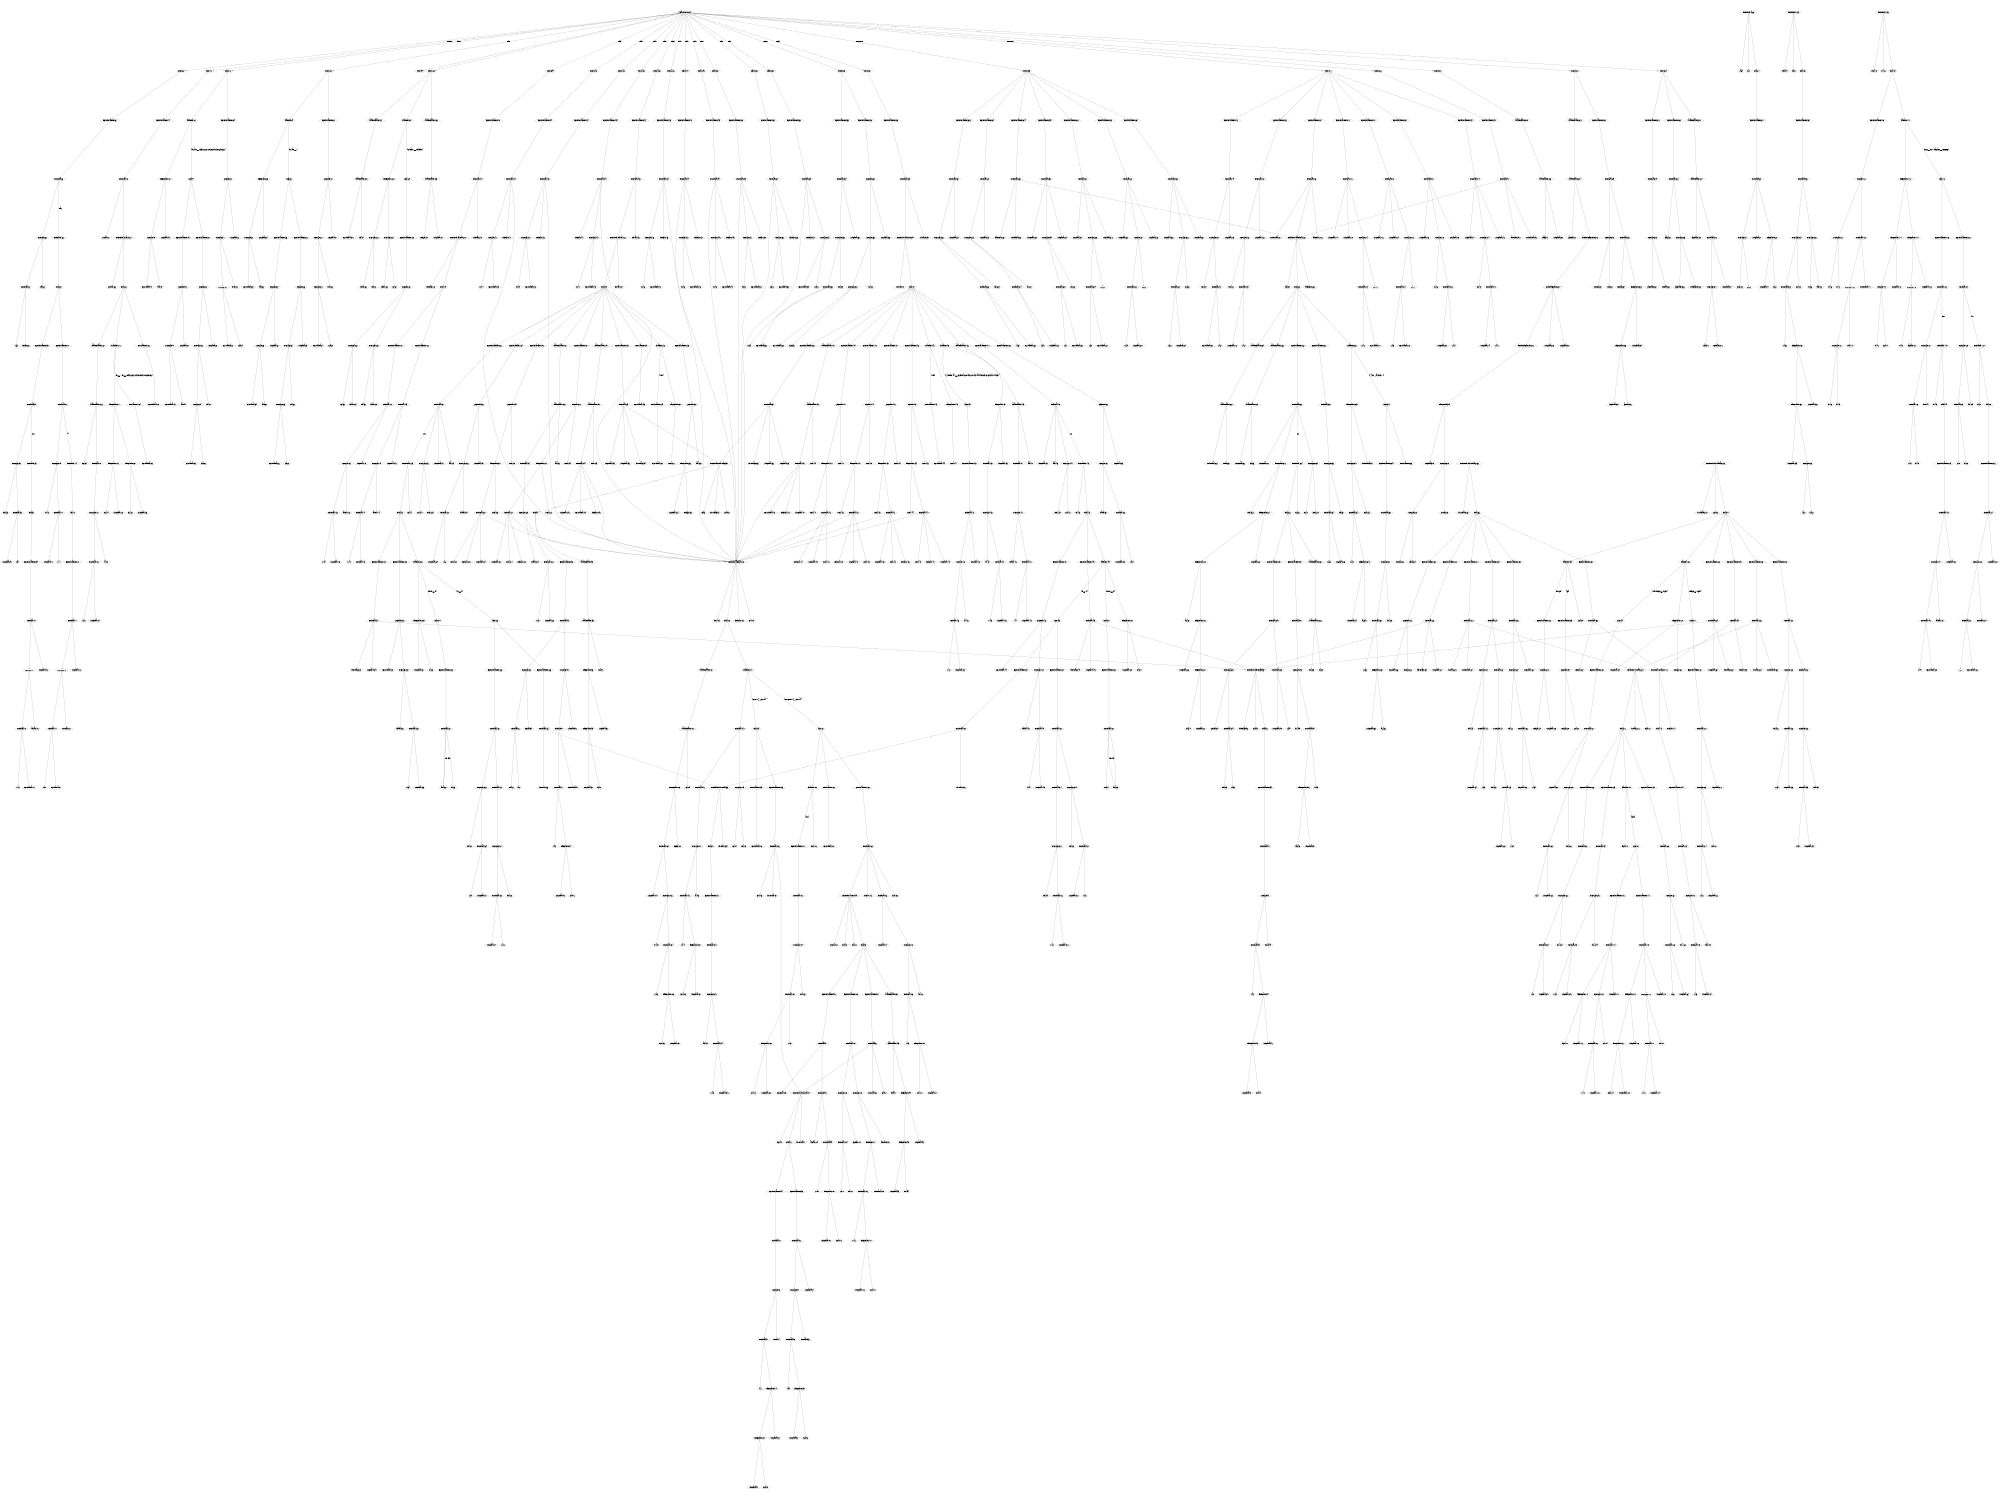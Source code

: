 digraph CallGraph {
size="15.0,10.0";
ratio="0.75";
JSAnalyzer_0000000621;
JSAnalyzer_0000000667[label="AstRoot:667"];
JSAnalyzer_0000000668[label="FunctionNode: va:668"];
JSAnalyzer_0000000669[label="va:669"];
JSAnalyzer_0000000670[label="id:670"];
JSAnalyzer_0000000671[label="Block:671"];
JSAnalyzer_0000000672[label="ExpressionStatement:672"];
JSAnalyzer_0000000673[label="FunctionCall:673"];
JSAnalyzer_0000000674[label="PropertyGet:674"];
JSAnalyzer_0000000675[label="jQuery:675"];
JSAnalyzer_0000000676[label="get:676"];
JSAnalyzer_0000000677[label="StringLiteral:677"];
JSAnalyzer_0000000678[label="InfixExpression:678"];
JSAnalyzer_0000000679[label="StringLiteral:679"];
JSAnalyzer_0000000680[label="id:680"];
JSAnalyzer_0000000681[label="ExpressionStatement:681"];
JSAnalyzer_0000000682[label="FunctionCall:682"];
JSAnalyzer_0000000683[label="PropertyGet:683"];
JSAnalyzer_0000000684[label="FunctionCall:684"];
JSAnalyzer_0000000685[label="$:685"];
JSAnalyzer_0000000686[label="document:686"];
JSAnalyzer_0000000687[label="ready:687"];
JSAnalyzer_0000000688[label="FunctionNode: :688"];
JSAnalyzer_0000000689[label="Block:689"];
JSAnalyzer_0000000690[label="ExpressionStatement:690"];
JSAnalyzer_0000000691[label="FunctionCall:691"];
JSAnalyzer_0000000692[label="PropertyGet:692"];
JSAnalyzer_0000000693[label="FunctionCall:693"];
JSAnalyzer_0000000694[label="$:694"];
JSAnalyzer_0000000695[label="StringLiteral:695"];
JSAnalyzer_0000000696[label="focus:696"];
JSAnalyzer_0000000697[label="FunctionNode: :697"];
JSAnalyzer_0000000698[label="Block:698"];
JSAnalyzer_0000000699[label="ExpressionStatement:699"];
JSAnalyzer_0000000700[label="FunctionCall:700"];
JSAnalyzer_0000000701[label="PropertyGet:701"];
JSAnalyzer_0000000702[label="FunctionCall:702"];
JSAnalyzer_0000000703[label="$:703"];
JSAnalyzer_0000000704[label="KeywordLiteral:704"];
JSAnalyzer_0000000705[label="addClass:705"];
JSAnalyzer_0000000706[label="StringLiteral:706"];
JSAnalyzer_0000000707[label="ExpressionStatement:707"];
JSAnalyzer_0000000708[label="FunctionCall:708"];
JSAnalyzer_0000000709[label="PropertyGet:709"];
JSAnalyzer_0000000710[label="FunctionCall:710"];
JSAnalyzer_0000000711[label="$:711"];
JSAnalyzer_0000000712[label="StringLiteral:712"];
JSAnalyzer_0000000713[label="blur:713"];
JSAnalyzer_0000000714[label="FunctionNode: :714"];
JSAnalyzer_0000000715[label="Block:715"];
JSAnalyzer_0000000716[label="ExpressionStatement:716"];
JSAnalyzer_0000000717[label="FunctionCall:717"];
JSAnalyzer_0000000718[label="PropertyGet:718"];
JSAnalyzer_0000000719[label="FunctionCall:719"];
JSAnalyzer_0000000720[label="$:720"];
JSAnalyzer_0000000721[label="KeywordLiteral:721"];
JSAnalyzer_0000000722[label="removeClass:722"];
JSAnalyzer_0000000723[label="StringLiteral:723"];
JSAnalyzer_0000000778[label="AstRoot:778"];
JSAnalyzer_0000000779[label="ExpressionStatement:779"];
JSAnalyzer_0000000780[label="FunctionCall:780"];
JSAnalyzer_0000000781[label="goSearch:781"];
JSAnalyzer_0000000787[label="AstRoot:787"];
JSAnalyzer_0000000788[label="IfStatement:788"];
JSAnalyzer_0000000789[label="InfixExpression:789"];
JSAnalyzer_0000000790[label="PropertyGet:790"];
JSAnalyzer_0000000791[label="KeywordLiteral:791"];
JSAnalyzer_0000000792[label="value:792"];
JSAnalyzer_0000000793[label="StringLiteral:793"];
JSAnalyzer_0000000794[label="Scope:794"];
JSAnalyzer_0000000795[label="ExpressionStatement:795"];
JSAnalyzer_0000000796[label="Assignment:796"];
JSAnalyzer_0000000797[label="PropertyGet:797"];
JSAnalyzer_0000000798[label="KeywordLiteral:798"];
JSAnalyzer_0000000799[label="value:799"];
JSAnalyzer_0000000800[label="StringLiteral:800"];
JSAnalyzer_0000000801[label="ExpressionStatement:801"];
JSAnalyzer_0000000802[label="Assignment:802"];
JSAnalyzer_0000000803[label="PropertyGet:803"];
JSAnalyzer_0000000804[label="PropertyGet:804"];
JSAnalyzer_0000000805[label="KeywordLiteral:805"];
JSAnalyzer_0000000806[label="style:806"];
JSAnalyzer_0000000807[label="color:807"];
JSAnalyzer_0000000808[label="StringLiteral:808"];
JSAnalyzer_0000000809[label="ExpressionStatement:809"];
JSAnalyzer_0000000810[label="Assignment:810"];
JSAnalyzer_0000000811[label="PropertyGet:811"];
JSAnalyzer_0000000812[label="PropertyGet:812"];
JSAnalyzer_0000000813[label="KeywordLiteral:813"];
JSAnalyzer_0000000814[label="style:814"];
JSAnalyzer_0000000815[label="border:815"];
JSAnalyzer_0000000816[label="StringLiteral:816"];
JSAnalyzer_0000000848[label="AstRoot:848"];
JSAnalyzer_0000000849[label="IfStatement:849"];
JSAnalyzer_0000000850[label="InfixExpression:850"];
JSAnalyzer_0000000851[label="PropertyGet:851"];
JSAnalyzer_0000000852[label="KeywordLiteral:852"];
JSAnalyzer_0000000853[label="value:853"];
JSAnalyzer_0000000854[label="StringLiteral:854"];
JSAnalyzer_0000000855[label="Scope:855"];
JSAnalyzer_0000000856[label="ExpressionStatement:856"];
JSAnalyzer_0000000857[label="Assignment:857"];
JSAnalyzer_0000000858[label="PropertyGet:858"];
JSAnalyzer_0000000859[label="KeywordLiteral:859"];
JSAnalyzer_0000000860[label="value:860"];
JSAnalyzer_0000000861[label="StringLiteral:861"];
JSAnalyzer_0000000862[label="ExpressionStatement:862"];
JSAnalyzer_0000000863[label="Assignment:863"];
JSAnalyzer_0000000864[label="PropertyGet:864"];
JSAnalyzer_0000000865[label="PropertyGet:865"];
JSAnalyzer_0000000866[label="KeywordLiteral:866"];
JSAnalyzer_0000000867[label="style:867"];
JSAnalyzer_0000000868[label="color:868"];
JSAnalyzer_0000000869[label="StringLiteral:869"];
JSAnalyzer_0000000870[label="ExpressionStatement:870"];
JSAnalyzer_0000000871[label="Assignment:871"];
JSAnalyzer_0000000872[label="PropertyGet:872"];
JSAnalyzer_0000000873[label="PropertyGet:873"];
JSAnalyzer_0000000874[label="KeywordLiteral:874"];
JSAnalyzer_0000000875[label="style:875"];
JSAnalyzer_0000000876[label="border:876"];
JSAnalyzer_0000000877[label="StringLiteral:877"];
JSAnalyzer_0000000909[label="AstRoot:909"];
JSAnalyzer_0000000910[label="FunctionNode: showNormal:910"];
JSAnalyzer_0000000911[label="showNormal:911"];
JSAnalyzer_0000000912[label="input:912"];
JSAnalyzer_0000000913[label="Block:913"];
JSAnalyzer_0000000914[label="ExpressionStatement:914"];
JSAnalyzer_0000000915[label="FunctionCall:915"];
JSAnalyzer_0000000916[label="PropertyGet:916"];
JSAnalyzer_0000000917[label="FunctionCall:917"];
JSAnalyzer_0000000918[label="$:918"];
JSAnalyzer_0000000919[label="InfixExpression:919"];
JSAnalyzer_0000000920[label="InfixExpression:920"];
JSAnalyzer_0000000921[label="StringLiteral:921"];
JSAnalyzer_0000000922[label="input:922"];
JSAnalyzer_0000000923[label="StringLiteral:923"];
JSAnalyzer_0000000924[label="remove:924"];
JSAnalyzer_0000000925[label="ExpressionStatement:925"];
JSAnalyzer_0000000926[label="FunctionCall:926"];
JSAnalyzer_0000000927[label="PropertyGet:927"];
JSAnalyzer_0000000928[label="FunctionCall:928"];
JSAnalyzer_0000000929[label="$:929"];
JSAnalyzer_0000000930[label="InfixExpression:930"];
JSAnalyzer_0000000931[label="StringLiteral:931"];
JSAnalyzer_0000000932[label="input:932"];
JSAnalyzer_0000000933[label="removeClass:933"];
JSAnalyzer_0000000934[label="StringLiteral:934"];
JSAnalyzer_0000000935[label="FunctionNode: hideMessage:935"];
JSAnalyzer_0000000936[label="hideMessage:936"];
JSAnalyzer_0000000937[label="input:937"];
JSAnalyzer_0000000938[label="Block:938"];
JSAnalyzer_0000000939[label="ExpressionStatement:939"];
JSAnalyzer_0000000940[label="FunctionCall:940"];
JSAnalyzer_0000000941[label="PropertyGet:941"];
JSAnalyzer_0000000942[label="FunctionCall:942"];
JSAnalyzer_0000000943[label="$:943"];
JSAnalyzer_0000000944[label="InfixExpression:944"];
JSAnalyzer_0000000945[label="InfixExpression:945"];
JSAnalyzer_0000000946[label="StringLiteral:946"];
JSAnalyzer_0000000947[label="input:947"];
JSAnalyzer_0000000948[label="StringLiteral:948"];
JSAnalyzer_0000000949[label="remove:949"];
JSAnalyzer_0000000950[label="FunctionNode: showMessage:950"];
JSAnalyzer_0000000951[label="showMessage:951"];
JSAnalyzer_0000000952[label="input:952"];
JSAnalyzer_0000000953[label="tip:953"];
JSAnalyzer_0000000954[label="Block:954"];
JSAnalyzer_0000000955[label="VariableDeclaration:955"];
JSAnalyzer_0000000956[label="VariableInitializer:956"];
JSAnalyzer_0000000957[label="html:957"];
JSAnalyzer_0000000958[label="InfixExpression:958"];
JSAnalyzer_0000000959[label="InfixExpression:959"];
JSAnalyzer_0000000960[label="StringLiteral:960"];
JSAnalyzer_0000000961[label="tip:961"];
JSAnalyzer_0000000962[label="StringLiteral:962"];
JSAnalyzer_0000000963[label="ExpressionStatement:963"];
JSAnalyzer_0000000964[label="FunctionCall:964"];
JSAnalyzer_0000000965[label="PropertyGet:965"];
JSAnalyzer_0000000966[label="FunctionCall:966"];
JSAnalyzer_0000000967[label="$:967"];
JSAnalyzer_0000000968[label="html:968"];
JSAnalyzer_0000000969[label="appendTo:969"];
JSAnalyzer_0000000970[label="PropertyGet:970"];
JSAnalyzer_0000000971[label="ElementGet:971"];
JSAnalyzer_0000000972[label="FunctionCall:972"];
JSAnalyzer_0000000973[label="$:973"];
JSAnalyzer_0000000974[label="InfixExpression:974"];
JSAnalyzer_0000000975[label="StringLiteral:975"];
JSAnalyzer_0000000976[label="input:976"];
JSAnalyzer_0000000977[label="NumberLiteral:977"];
JSAnalyzer_0000000978[label="parentNode:978"];
JSAnalyzer_0000000979[label="FunctionNode: showError:979"];
JSAnalyzer_0000000980[label="showError:980"];
JSAnalyzer_0000000981[label="input:981"];
JSAnalyzer_0000000982[label="error:982"];
JSAnalyzer_0000000983[label="Block:983"];
JSAnalyzer_0000000984[label="ExpressionStatement:984"];
JSAnalyzer_0000000985[label="FunctionCall:985"];
JSAnalyzer_0000000986[label="showNormal:986"];
JSAnalyzer_0000000987[label="input:987"];
JSAnalyzer_0000000988[label="VariableDeclaration:988"];
JSAnalyzer_0000000989[label="VariableInitializer:989"];
JSAnalyzer_0000000990[label="html:990"];
JSAnalyzer_0000000991[label="InfixExpression:991"];
JSAnalyzer_0000000992[label="InfixExpression:992"];
JSAnalyzer_0000000993[label="StringLiteral:993"];
JSAnalyzer_0000000994[label="error:994"];
JSAnalyzer_0000000995[label="StringLiteral:995"];
JSAnalyzer_0000000996[label="ExpressionStatement:996"];
JSAnalyzer_0000000997[label="FunctionCall:997"];
JSAnalyzer_0000000998[label="PropertyGet:998"];
JSAnalyzer_0000000999[label="FunctionCall:999"];
JSAnalyzer_0000001000[label="$:1000"];
JSAnalyzer_0000001001[label="InfixExpression:1001"];
JSAnalyzer_0000001002[label="StringLiteral:1002"];
JSAnalyzer_0000001003[label="input:1003"];
JSAnalyzer_0000001004[label="addClass:1004"];
JSAnalyzer_0000001005[label="StringLiteral:1005"];
JSAnalyzer_0000001006[label="ExpressionStatement:1006"];
JSAnalyzer_0000001007[label="FunctionCall:1007"];
JSAnalyzer_0000001008[label="PropertyGet:1008"];
JSAnalyzer_0000001009[label="FunctionCall:1009"];
JSAnalyzer_0000001010[label="$:1010"];
JSAnalyzer_0000001011[label="html:1011"];
JSAnalyzer_0000001012[label="appendTo:1012"];
JSAnalyzer_0000001013[label="PropertyGet:1013"];
JSAnalyzer_0000001014[label="ElementGet:1014"];
JSAnalyzer_0000001015[label="FunctionCall:1015"];
JSAnalyzer_0000001016[label="$:1016"];
JSAnalyzer_0000001017[label="InfixExpression:1017"];
JSAnalyzer_0000001018[label="StringLiteral:1018"];
JSAnalyzer_0000001019[label="input:1019"];
JSAnalyzer_0000001020[label="NumberLiteral:1020"];
JSAnalyzer_0000001021[label="parentNode:1021"];
JSAnalyzer_0000001022[label="FunctionNode: checkInput:1022"];
JSAnalyzer_0000001023[label="checkInput:1023"];
JSAnalyzer_0000001024[label="input:1024"];
JSAnalyzer_0000001025[label="focus:1025"];
JSAnalyzer_0000001026[label="Block:1026"];
JSAnalyzer_0000001027[label="VariableDeclaration:1027"];
JSAnalyzer_0000001028[label="VariableInitializer:1028"];
JSAnalyzer_0000001029[label="reg:1029"];
JSAnalyzer_0000001030[label="NewExpression:1030"];
JSAnalyzer_0000001031[label="RegExp:1031"];
JSAnalyzer_0000001032[label="FunctionCall:1032"];
JSAnalyzer_0000001033[label="PropertyGet:1033"];
JSAnalyzer_0000001034[label="FunctionCall:1034"];
JSAnalyzer_0000001035[label="$:1035"];
JSAnalyzer_0000001036[label="InfixExpression:1036"];
JSAnalyzer_0000001037[label="StringLiteral:1037"];
JSAnalyzer_0000001038[label="input:1038"];
JSAnalyzer_0000001039[label="attr:1039"];
JSAnalyzer_0000001040[label="StringLiteral:1040"];
JSAnalyzer_0000001041[label="IfStatement:1041"];
JSAnalyzer_0000001042[label="FunctionCall:1042"];
JSAnalyzer_0000001043[label="PropertyGet:1043"];
JSAnalyzer_0000001044[label="reg:1044"];
JSAnalyzer_0000001045[label="test:1045"];
JSAnalyzer_0000001046[label="FunctionCall:1046"];
JSAnalyzer_0000001047[label="PropertyGet:1047"];
JSAnalyzer_0000001048[label="FunctionCall:1048"];
JSAnalyzer_0000001049[label="$:1049"];
JSAnalyzer_0000001050[label="InfixExpression:1050"];
JSAnalyzer_0000001051[label="StringLiteral:1051"];
JSAnalyzer_0000001052[label="input:1052"];
JSAnalyzer_0000001053[label="val:1053"];
JSAnalyzer_0000001054[label="Scope:1054"];
JSAnalyzer_0000001055[label="ExpressionStatement:1055"];
JSAnalyzer_0000001056[label="FunctionCall:1056"];
JSAnalyzer_0000001057[label="showNormal:1057"];
JSAnalyzer_0000001058[label="input:1058"];
JSAnalyzer_0000001059[label="ReturnStatement:1059"];
JSAnalyzer_0000001060[label="KeywordLiteral:1060"];
JSAnalyzer_0000001061[label="Scope:1061"];
JSAnalyzer_0000001062[label="ExpressionStatement:1062"];
JSAnalyzer_0000001063[label="FunctionCall:1063"];
JSAnalyzer_0000001064[label="showError:1064"];
JSAnalyzer_0000001065[label="input:1065"];
JSAnalyzer_0000001066[label="FunctionCall:1066"];
JSAnalyzer_0000001067[label="PropertyGet:1067"];
JSAnalyzer_0000001068[label="FunctionCall:1068"];
JSAnalyzer_0000001069[label="$:1069"];
JSAnalyzer_0000001070[label="InfixExpression:1070"];
JSAnalyzer_0000001071[label="StringLiteral:1071"];
JSAnalyzer_0000001072[label="input:1072"];
JSAnalyzer_0000001073[label="attr:1073"];
JSAnalyzer_0000001074[label="StringLiteral:1074"];
JSAnalyzer_0000001075[label="IfStatement:1075"];
JSAnalyzer_0000001076[label="focus:1076"];
JSAnalyzer_0000001077[label="ExpressionStatement:1077"];
JSAnalyzer_0000001078[label="FunctionCall:1078"];
JSAnalyzer_0000001079[label="PropertyGet:1079"];
JSAnalyzer_0000001080[label="FunctionCall:1080"];
JSAnalyzer_0000001081[label="$:1081"];
JSAnalyzer_0000001082[label="InfixExpression:1082"];
JSAnalyzer_0000001083[label="StringLiteral:1083"];
JSAnalyzer_0000001084[label="input:1084"];
JSAnalyzer_0000001085[label="focus:1085"];
JSAnalyzer_0000001086[label="ReturnStatement:1086"];
JSAnalyzer_0000001087[label="KeywordLiteral:1087"];
JSAnalyzer_0000001263[label="AstRoot:1263"];
JSAnalyzer_0000001264[label="FunctionNode: goSearch:1264"];
JSAnalyzer_0000001265[label="goSearch:1265"];
JSAnalyzer_0000001266[label="Block:1266"];
JSAnalyzer_0000001267[label="VariableDeclaration:1267"];
JSAnalyzer_0000001268[label="VariableInitializer:1268"];
JSAnalyzer_0000001269[label="key:1269"];
JSAnalyzer_0000001270[label="FunctionCall:1270"];
JSAnalyzer_0000001271[label="PropertyGet:1271"];
JSAnalyzer_0000001272[label="FunctionCall:1272"];
JSAnalyzer_0000001273[label="$:1273"];
JSAnalyzer_0000001274[label="StringLiteral:1274"];
JSAnalyzer_0000001275[label="val:1275"];
JSAnalyzer_0000001276[label="IfStatement:1276"];
JSAnalyzer_0000001277[label="InfixExpression:1277"];
JSAnalyzer_0000001278[label="InfixExpression:1278"];
JSAnalyzer_0000001279[label="key:1279"];
JSAnalyzer_0000001280[label="StringLiteral:1280"];
JSAnalyzer_0000001281[label="InfixExpression:1281"];
JSAnalyzer_0000001282[label="key:1282"];
JSAnalyzer_0000001283[label="StringLiteral:1283"];
JSAnalyzer_0000001284[label="ReturnStatement:1284"];
JSAnalyzer_0000001285[label="KeywordLiteral:1285"];
JSAnalyzer_0000001286[label="ReturnStatement:1286"];
JSAnalyzer_0000001287[label="KeywordLiteral:1287"];
JSAnalyzer_0000001288[label="FunctionNode: sendMail:1288"];
JSAnalyzer_0000001289[label="sendMail:1289"];
JSAnalyzer_0000001290[label="Block:1290"];
JSAnalyzer_0000001291[label="VariableDeclaration:1291"];
JSAnalyzer_0000001292[label="VariableInitializer:1292"];
JSAnalyzer_0000001293[label="sucess:1293"];
JSAnalyzer_0000001294[label="FunctionCall:1294"];
JSAnalyzer_0000001295[label="checkInput:1295"];
JSAnalyzer_0000001296[label="StringLiteral:1296"];
JSAnalyzer_0000001297[label="KeywordLiteral:1297"];
JSAnalyzer_0000001298[label="ExpressionStatement:1298"];
JSAnalyzer_0000001299[label="Assignment:1299"];
JSAnalyzer_0000001300[label="sucess:1300"];
JSAnalyzer_0000001301[label="InfixExpression:1301"];
JSAnalyzer_0000001302[label="FunctionCall:1302"];
JSAnalyzer_0000001303[label="checkInput:1303"];
JSAnalyzer_0000001304[label="StringLiteral:1304"];
JSAnalyzer_0000001305[label="sucess:1305"];
JSAnalyzer_0000001306[label="sucess:1306"];
JSAnalyzer_0000001307[label="ExpressionStatement:1307"];
JSAnalyzer_0000001308[label="Assignment:1308"];
JSAnalyzer_0000001309[label="sucess:1309"];
JSAnalyzer_0000001310[label="InfixExpression:1310"];
JSAnalyzer_0000001311[label="FunctionCall:1311"];
JSAnalyzer_0000001312[label="checkInput:1312"];
JSAnalyzer_0000001313[label="StringLiteral:1313"];
JSAnalyzer_0000001314[label="sucess:1314"];
JSAnalyzer_0000001315[label="sucess:1315"];
JSAnalyzer_0000001316[label="IfStatement:1316"];
JSAnalyzer_0000001317[label="UnaryExpression:1317"];
JSAnalyzer_0000001318[label="sucess:1318"];
JSAnalyzer_0000001319[label="ReturnStatement:1319"];
JSAnalyzer_0000001320[label="KeywordLiteral:1320"];
JSAnalyzer_0000001321[label="VariableDeclaration:1321"];
JSAnalyzer_0000001322[label="VariableInitializer:1322"];
JSAnalyzer_0000001323[label="data:1323"];
JSAnalyzer_0000001324[label="FunctionCall:1324"];
JSAnalyzer_0000001325[label="PropertyGet:1325"];
JSAnalyzer_0000001326[label="FunctionCall:1326"];
JSAnalyzer_0000001327[label="$:1327"];
JSAnalyzer_0000001328[label="StringLiteral:1328"];
JSAnalyzer_0000001329[label="serialize:1329"];
JSAnalyzer_0000001330[label="ExpressionStatement:1330"];
JSAnalyzer_0000001331[label="Assignment:1331"];
JSAnalyzer_0000001332[label="data:1332"];
JSAnalyzer_0000001333[label="InfixExpression:1333"];
JSAnalyzer_0000001334[label="StringLiteral:1334"];
JSAnalyzer_0000001335[label="sendType:1335"];
JSAnalyzer_0000001336[label="ExpressionStatement:1336"];
JSAnalyzer_0000001337[label="FunctionCall:1337"];
JSAnalyzer_0000001338[label="PropertyGet:1338"];
JSAnalyzer_0000001339[label="jQuery:1339"];
JSAnalyzer_0000001340[label="post:1340"];
JSAnalyzer_0000001341[label="StringLiteral:1341"];
JSAnalyzer_0000001342[label="data:1342"];
JSAnalyzer_0000001343[label="FunctionNode: :1343"];
JSAnalyzer_0000001344[label="res:1344"];
JSAnalyzer_0000001345[label="Block:1345"];
JSAnalyzer_0000001346[label="ExpressionStatement:1346"];
JSAnalyzer_0000001347[label="FunctionCall:1347"];
JSAnalyzer_0000001348[label="hideMessage:1348"];
JSAnalyzer_0000001349[label="StringLiteral:1349"];
JSAnalyzer_0000001350[label="ExpressionStatement:1350"];
JSAnalyzer_0000001351[label="Assignment:1351"];
JSAnalyzer_0000001352[label="PropertyGet:1352"];
JSAnalyzer_0000001353[label="FunctionCall:1353"];
JSAnalyzer_0000001354[label="$:1354"];
JSAnalyzer_0000001355[label="StringLiteral:1355"];
JSAnalyzer_0000001356[label="disabled:1356"];
JSAnalyzer_0000001357[label="KeywordLiteral:1357"];
JSAnalyzer_0000001358[label="IfStatement:1358"];
JSAnalyzer_0000001359[label="InfixExpression:1359"];
JSAnalyzer_0000001360[label="res:1360"];
JSAnalyzer_0000001361[label="StringLiteral:1361"];
JSAnalyzer_0000001362[label="Scope:1362"];
JSAnalyzer_0000001363[label="ExpressionStatement:1363"];
JSAnalyzer_0000001364[label="FunctionCall:1364"];
JSAnalyzer_0000001365[label="showResult:1365"];
JSAnalyzer_0000001366[label="ExpressionStatement:1366"];
JSAnalyzer_0000001367[label="FunctionCall:1367"];
JSAnalyzer_0000001368[label="PropertyGet:1368"];
JSAnalyzer_0000001369[label="FunctionCall:1369"];
JSAnalyzer_0000001370[label="$:1370"];
JSAnalyzer_0000001371[label="StringLiteral:1371"];
JSAnalyzer_0000001372[label="html:1372"];
JSAnalyzer_0000001373[label="FunctionCall:1373"];
JSAnalyzer_0000001374[label="PropertyGet:1374"];
JSAnalyzer_0000001375[label="FunctionCall:1375"];
JSAnalyzer_0000001376[label="$:1376"];
JSAnalyzer_0000001377[label="StringLiteral:1377"];
JSAnalyzer_0000001378[label="html:1378"];
JSAnalyzer_0000001379[label="Scope:1379"];
JSAnalyzer_0000001380[label="ExpressionStatement:1380"];
JSAnalyzer_0000001381[label="FunctionCall:1381"];
JSAnalyzer_0000001382[label="alert:1382"];
JSAnalyzer_0000001383[label="res:1383"];
JSAnalyzer_0000001384[label="ExpressionStatement:1384"];
JSAnalyzer_0000001385[label="Assignment:1385"];
JSAnalyzer_0000001386[label="PropertyGet:1386"];
JSAnalyzer_0000001387[label="FunctionCall:1387"];
JSAnalyzer_0000001388[label="$:1388"];
JSAnalyzer_0000001389[label="StringLiteral:1389"];
JSAnalyzer_0000001390[label="disabled:1390"];
JSAnalyzer_0000001391[label="StringLiteral:1391"];
JSAnalyzer_0000001392[label="ExpressionStatement:1392"];
JSAnalyzer_0000001393[label="FunctionCall:1393"];
JSAnalyzer_0000001394[label="showMessage:1394"];
JSAnalyzer_0000001395[label="StringLiteral:1395"];
JSAnalyzer_0000001396[label="StringLiteral:1396"];
JSAnalyzer_0000001397[label="ReturnStatement:1397"];
JSAnalyzer_0000001398[label="KeywordLiteral:1398"];
JSAnalyzer_0000001399[label="FunctionNode: submitSite:1399"];
JSAnalyzer_0000001400[label="submitSite:1400"];
JSAnalyzer_0000001401[label="Block:1401"];
JSAnalyzer_0000001402[label="VariableDeclaration:1402"];
JSAnalyzer_0000001403[label="VariableInitializer:1403"];
JSAnalyzer_0000001404[label="sucess:1404"];
JSAnalyzer_0000001405[label="FunctionCall:1405"];
JSAnalyzer_0000001406[label="checkInput:1406"];
JSAnalyzer_0000001407[label="StringLiteral:1407"];
JSAnalyzer_0000001408[label="KeywordLiteral:1408"];
JSAnalyzer_0000001409[label="ExpressionStatement:1409"];
JSAnalyzer_0000001410[label="Assignment:1410"];
JSAnalyzer_0000001411[label="sucess:1411"];
JSAnalyzer_0000001412[label="InfixExpression:1412"];
JSAnalyzer_0000001413[label="FunctionCall:1413"];
JSAnalyzer_0000001414[label="checkInput:1414"];
JSAnalyzer_0000001415[label="StringLiteral:1415"];
JSAnalyzer_0000001416[label="sucess:1416"];
JSAnalyzer_0000001417[label="sucess:1417"];
JSAnalyzer_0000001418[label="ExpressionStatement:1418"];
JSAnalyzer_0000001419[label="Assignment:1419"];
JSAnalyzer_0000001420[label="sucess:1420"];
JSAnalyzer_0000001421[label="InfixExpression:1421"];
JSAnalyzer_0000001422[label="FunctionCall:1422"];
JSAnalyzer_0000001423[label="checkInput:1423"];
JSAnalyzer_0000001424[label="StringLiteral:1424"];
JSAnalyzer_0000001425[label="sucess:1425"];
JSAnalyzer_0000001426[label="sucess:1426"];
JSAnalyzer_0000001427[label="ExpressionStatement:1427"];
JSAnalyzer_0000001428[label="Assignment:1428"];
JSAnalyzer_0000001429[label="sucess:1429"];
JSAnalyzer_0000001430[label="InfixExpression:1430"];
JSAnalyzer_0000001431[label="FunctionCall:1431"];
JSAnalyzer_0000001432[label="checkInput:1432"];
JSAnalyzer_0000001433[label="StringLiteral:1433"];
JSAnalyzer_0000001434[label="sucess:1434"];
JSAnalyzer_0000001435[label="sucess:1435"];
JSAnalyzer_0000001436[label="ExpressionStatement:1436"];
JSAnalyzer_0000001437[label="Assignment:1437"];
JSAnalyzer_0000001438[label="sucess:1438"];
JSAnalyzer_0000001439[label="InfixExpression:1439"];
JSAnalyzer_0000001440[label="FunctionCall:1440"];
JSAnalyzer_0000001441[label="checkInput:1441"];
JSAnalyzer_0000001442[label="StringLiteral:1442"];
JSAnalyzer_0000001443[label="sucess:1443"];
JSAnalyzer_0000001444[label="sucess:1444"];
JSAnalyzer_0000001445[label="IfStatement:1445"];
JSAnalyzer_0000001446[label="UnaryExpression:1446"];
JSAnalyzer_0000001447[label="sucess:1447"];
JSAnalyzer_0000001448[label="ReturnStatement:1448"];
JSAnalyzer_0000001449[label="KeywordLiteral:1449"];
JSAnalyzer_0000001450[label="IfStatement:1450"];
JSAnalyzer_0000001451[label="InfixExpression:1451"];
JSAnalyzer_0000001452[label="FunctionCall:1452"];
JSAnalyzer_0000001453[label="PropertyGet:1453"];
JSAnalyzer_0000001454[label="FunctionCall:1454"];
JSAnalyzer_0000001455[label="$:1455"];
JSAnalyzer_0000001456[label="StringLiteral:1456"];
JSAnalyzer_0000001457[label="val:1457"];
JSAnalyzer_0000001458[label="StringLiteral:1458"];
JSAnalyzer_0000001459[label="Scope:1459"];
JSAnalyzer_0000001460[label="ExpressionStatement:1460"];
JSAnalyzer_0000001461[label="FunctionCall:1461"];
JSAnalyzer_0000001462[label="PropertyGet:1462"];
JSAnalyzer_0000001463[label="FunctionCall:1463"];
JSAnalyzer_0000001464[label="$:1464"];
JSAnalyzer_0000001465[label="StringLiteral:1465"];
JSAnalyzer_0000001466[label="val:1466"];
JSAnalyzer_0000001467[label="StringLiteral:1467"];
JSAnalyzer_0000001468[label="VariableDeclaration:1468"];
JSAnalyzer_0000001469[label="VariableInitializer:1469"];
JSAnalyzer_0000001470[label="data:1470"];
JSAnalyzer_0000001471[label="FunctionCall:1471"];
JSAnalyzer_0000001472[label="PropertyGet:1472"];
JSAnalyzer_0000001473[label="FunctionCall:1473"];
JSAnalyzer_0000001474[label="$:1474"];
JSAnalyzer_0000001475[label="StringLiteral:1475"];
JSAnalyzer_0000001476[label="serialize:1476"];
JSAnalyzer_0000001477[label="ExpressionStatement:1477"];
JSAnalyzer_0000001478[label="FunctionCall:1478"];
JSAnalyzer_0000001479[label="PropertyGet:1479"];
JSAnalyzer_0000001480[label="jQuery:1480"];
JSAnalyzer_0000001481[label="post:1481"];
JSAnalyzer_0000001482[label="StringLiteral:1482"];
JSAnalyzer_0000001483[label="data:1483"];
JSAnalyzer_0000001484[label="FunctionNode: :1484"];
JSAnalyzer_0000001485[label="res:1485"];
JSAnalyzer_0000001486[label="Block:1486"];
JSAnalyzer_0000001487[label="ExpressionStatement:1487"];
JSAnalyzer_0000001488[label="Assignment:1488"];
JSAnalyzer_0000001489[label="PropertyGet:1489"];
JSAnalyzer_0000001490[label="FunctionCall:1490"];
JSAnalyzer_0000001491[label="$:1491"];
JSAnalyzer_0000001492[label="StringLiteral:1492"];
JSAnalyzer_0000001493[label="disabled:1493"];
JSAnalyzer_0000001494[label="KeywordLiteral:1494"];
JSAnalyzer_0000001495[label="ExpressionStatement:1495"];
JSAnalyzer_0000001496[label="FunctionCall:1496"];
JSAnalyzer_0000001497[label="hideMessage:1497"];
JSAnalyzer_0000001498[label="StringLiteral:1498"];
JSAnalyzer_0000001499[label="IfStatement:1499"];
JSAnalyzer_0000001500[label="InfixExpression:1500"];
JSAnalyzer_0000001501[label="res:1501"];
JSAnalyzer_0000001502[label="StringLiteral:1502"];
JSAnalyzer_0000001503[label="Scope:1503"];
JSAnalyzer_0000001504[label="ExpressionStatement:1504"];
JSAnalyzer_0000001505[label="FunctionCall:1505"];
JSAnalyzer_0000001506[label="showResult:1506"];
JSAnalyzer_0000001507[label="ExpressionStatement:1507"];
JSAnalyzer_0000001508[label="FunctionCall:1508"];
JSAnalyzer_0000001509[label="PropertyGet:1509"];
JSAnalyzer_0000001510[label="FunctionCall:1510"];
JSAnalyzer_0000001511[label="$:1511"];
JSAnalyzer_0000001512[label="StringLiteral:1512"];
JSAnalyzer_0000001513[label="html:1513"];
JSAnalyzer_0000001514[label="FunctionCall:1514"];
JSAnalyzer_0000001515[label="PropertyGet:1515"];
JSAnalyzer_0000001516[label="FunctionCall:1516"];
JSAnalyzer_0000001517[label="$:1517"];
JSAnalyzer_0000001518[label="StringLiteral:1518"];
JSAnalyzer_0000001519[label="html:1519"];
JSAnalyzer_0000001520[label="Scope:1520"];
JSAnalyzer_0000001521[label="ExpressionStatement:1521"];
JSAnalyzer_0000001522[label="FunctionCall:1522"];
JSAnalyzer_0000001523[label="alert:1523"];
JSAnalyzer_0000001524[label="res:1524"];
JSAnalyzer_0000001525[label="ExpressionStatement:1525"];
JSAnalyzer_0000001526[label="Assignment:1526"];
JSAnalyzer_0000001527[label="PropertyGet:1527"];
JSAnalyzer_0000001528[label="FunctionCall:1528"];
JSAnalyzer_0000001529[label="$:1529"];
JSAnalyzer_0000001530[label="StringLiteral:1530"];
JSAnalyzer_0000001531[label="disabled:1531"];
JSAnalyzer_0000001532[label="StringLiteral:1532"];
JSAnalyzer_0000001533[label="ExpressionStatement:1533"];
JSAnalyzer_0000001534[label="FunctionCall:1534"];
JSAnalyzer_0000001535[label="showMessage:1535"];
JSAnalyzer_0000001536[label="StringLiteral:1536"];
JSAnalyzer_0000001537[label="StringLiteral:1537"];
JSAnalyzer_0000001538[label="FunctionNode: showResult:1538"];
JSAnalyzer_0000001539[label="showResult:1539"];
JSAnalyzer_0000001540[label="Block:1540"];
JSAnalyzer_0000001541[label="ExpressionStatement:1541"];
JSAnalyzer_0000001542[label="FunctionCall:1542"];
JSAnalyzer_0000001543[label="PropertyGet:1543"];
JSAnalyzer_0000001544[label="FunctionCall:1544"];
JSAnalyzer_0000001545[label="$:1545"];
JSAnalyzer_0000001546[label="StringLiteral:1546"];
JSAnalyzer_0000001547[label="each:1547"];
JSAnalyzer_0000001548[label="FunctionNode: :1548"];
JSAnalyzer_0000001549[label="index:1549"];
JSAnalyzer_0000001550[label="el:1550"];
JSAnalyzer_0000001551[label="Block:1551"];
JSAnalyzer_0000001552[label="ExpressionStatement:1552"];
JSAnalyzer_0000001553[label="FunctionCall:1553"];
JSAnalyzer_0000001554[label="PropertyGet:1554"];
JSAnalyzer_0000001555[label="FunctionCall:1555"];
JSAnalyzer_0000001556[label="$:1556"];
JSAnalyzer_0000001557[label="InfixExpression:1557"];
JSAnalyzer_0000001558[label="InfixExpression:1558"];
JSAnalyzer_0000001559[label="StringLiteral:1559"];
JSAnalyzer_0000001560[label="PropertyGet:1560"];
JSAnalyzer_0000001561[label="el:1561"];
JSAnalyzer_0000001562[label="id:1562"];
JSAnalyzer_0000001563[label="StringLiteral:1563"];
JSAnalyzer_0000001564[label="html:1564"];
JSAnalyzer_0000001565[label="PropertyGet:1565"];
JSAnalyzer_0000001566[label="el:1566"];
JSAnalyzer_0000001567[label="value:1567"];
JSAnalyzer_0000001568[label="VariableDeclaration:1568"];
JSAnalyzer_0000001569[label="VariableInitializer:1569"];
JSAnalyzer_0000001570[label="sendType:1570"];
JSAnalyzer_0000001571[label="StringLiteral:1571"];
JSAnalyzer_0000001572[label="VariableDeclaration:1572"];
JSAnalyzer_0000001573[label="VariableInitializer:1573"];
JSAnalyzer_0000001574[label="html:1574"];
JSAnalyzer_0000001575[label="KeywordLiteral:1575"];
JSAnalyzer_0000001576[label="FunctionNode: showMailDialog:1576"];
JSAnalyzer_0000001577[label="showMailDialog:1577"];
JSAnalyzer_0000001578[label="type:1578"];
JSAnalyzer_0000001579[label="Block:1579"];
JSAnalyzer_0000001580[label="ExpressionStatement:1580"];
JSAnalyzer_0000001581[label="FunctionCall:1581"];
JSAnalyzer_0000001582[label="PropertyGet:1582"];
JSAnalyzer_0000001583[label="FunctionCall:1583"];
JSAnalyzer_0000001584[label="$:1584"];
JSAnalyzer_0000001585[label="StringLiteral:1585"];
JSAnalyzer_0000001586[label="html:1586"];
JSAnalyzer_0000001587[label="FunctionCall:1587"];
JSAnalyzer_0000001588[label="PropertyGet:1588"];
JSAnalyzer_0000001589[label="FunctionCall:1589"];
JSAnalyzer_0000001590[label="$:1590"];
JSAnalyzer_0000001591[label="StringLiteral:1591"];
JSAnalyzer_0000001592[label="html:1592"];
JSAnalyzer_0000001593[label="ExpressionStatement:1593"];
JSAnalyzer_0000001594[label="FunctionCall:1594"];
JSAnalyzer_0000001595[label="resetinput:1595"];
JSAnalyzer_0000001596[label="IfStatement:1596"];
JSAnalyzer_0000001597[label="type:1597"];
JSAnalyzer_0000001598[label="ExpressionStatement:1598"];
JSAnalyzer_0000001599[label="Assignment:1599"];
JSAnalyzer_0000001600[label="sendType:1600"];
JSAnalyzer_0000001601[label="type:1601"];
JSAnalyzer_0000001602[label="ExpressionStatement:1602"];
JSAnalyzer_0000001603[label="Assignment:1603"];
JSAnalyzer_0000001604[label="sendType:1604"];
JSAnalyzer_0000001605[label="StringLiteral:1605"];
JSAnalyzer_0000001606[label="IfStatement:1606"];
JSAnalyzer_0000001607[label="InfixExpression:1607"];
JSAnalyzer_0000001608[label="sendType:1608"];
JSAnalyzer_0000001609[label="StringLiteral:1609"];
JSAnalyzer_0000001610[label="Scope:1610"];
JSAnalyzer_0000001611[label="ExpressionStatement:1611"];
JSAnalyzer_0000001612[label="FunctionCall:1612"];
JSAnalyzer_0000001613[label="PropertyGet:1613"];
JSAnalyzer_0000001614[label="FunctionCall:1614"];
JSAnalyzer_0000001615[label="$:1615"];
JSAnalyzer_0000001616[label="StringLiteral:1616"];
JSAnalyzer_0000001617[label="html:1617"];
JSAnalyzer_0000001618[label="StringLiteral:1618"];
JSAnalyzer_0000001619[label="Scope:1619"];
JSAnalyzer_0000001620[label="ExpressionStatement:1620"];
JSAnalyzer_0000001621[label="FunctionCall:1621"];
JSAnalyzer_0000001622[label="PropertyGet:1622"];
JSAnalyzer_0000001623[label="FunctionCall:1623"];
JSAnalyzer_0000001624[label="$:1624"];
JSAnalyzer_0000001625[label="StringLiteral:1625"];
JSAnalyzer_0000001626[label="html:1626"];
JSAnalyzer_0000001627[label="StringLiteral:1627"];
JSAnalyzer_0000001628[label="ExpressionStatement:1628"];
JSAnalyzer_0000001629[label="FunctionCall:1629"];
JSAnalyzer_0000001630[label="hideMessage:1630"];
JSAnalyzer_0000001631[label="StringLiteral:1631"];
JSAnalyzer_0000001632[label="ExpressionStatement:1632"];
JSAnalyzer_0000001633[label="FunctionCall:1633"];
JSAnalyzer_0000001634[label="showDialog:1634"];
JSAnalyzer_0000001635[label="NumberLiteral:1635"];
JSAnalyzer_0000001636[label="FunctionNode: showSiteDialog:1636"];
JSAnalyzer_0000001637[label="showSiteDialog:1637"];
JSAnalyzer_0000001638[label="Block:1638"];
JSAnalyzer_0000001639[label="ExpressionStatement:1639"];
JSAnalyzer_0000001640[label="FunctionCall:1640"];
JSAnalyzer_0000001641[label="PropertyGet:1641"];
JSAnalyzer_0000001642[label="FunctionCall:1642"];
JSAnalyzer_0000001643[label="$:1643"];
JSAnalyzer_0000001644[label="StringLiteral:1644"];
JSAnalyzer_0000001645[label="html:1645"];
JSAnalyzer_0000001646[label="FunctionCall:1646"];
JSAnalyzer_0000001647[label="PropertyGet:1647"];
JSAnalyzer_0000001648[label="FunctionCall:1648"];
JSAnalyzer_0000001649[label="$:1649"];
JSAnalyzer_0000001650[label="StringLiteral:1650"];
JSAnalyzer_0000001651[label="html:1651"];
JSAnalyzer_0000001652[label="ExpressionStatement:1652"];
JSAnalyzer_0000001653[label="FunctionCall:1653"];
JSAnalyzer_0000001654[label="resetinput:1654"];
JSAnalyzer_0000001655[label="ExpressionStatement:1655"];
JSAnalyzer_0000001656[label="FunctionCall:1656"];
JSAnalyzer_0000001657[label="PropertyGet:1657"];
JSAnalyzer_0000001658[label="FunctionCall:1658"];
JSAnalyzer_0000001659[label="$:1659"];
JSAnalyzer_0000001660[label="StringLiteral:1660"];
JSAnalyzer_0000001661[label="html:1661"];
JSAnalyzer_0000001662[label="StringLiteral:1662"];
JSAnalyzer_0000001663[label="ExpressionStatement:1663"];
JSAnalyzer_0000001664[label="Assignment:1664"];
JSAnalyzer_0000001665[label="sendType:1665"];
JSAnalyzer_0000001666[label="StringLiteral:1666"];
JSAnalyzer_0000001667[label="ExpressionStatement:1667"];
JSAnalyzer_0000001668[label="FunctionCall:1668"];
JSAnalyzer_0000001669[label="hideMessage:1669"];
JSAnalyzer_0000001670[label="StringLiteral:1670"];
JSAnalyzer_0000001671[label="ExpressionStatement:1671"];
JSAnalyzer_0000001672[label="FunctionCall:1672"];
JSAnalyzer_0000001673[label="showDialog:1673"];
JSAnalyzer_0000001674[label="NumberLiteral:1674"];
JSAnalyzer_0000001675[label="FunctionNode: showDialog:1675"];
JSAnalyzer_0000001676[label="showDialog:1676"];
JSAnalyzer_0000001677[label="height:1677"];
JSAnalyzer_0000001678[label="Block:1678"];
JSAnalyzer_0000001679[label="ExpressionStatement:1679"];
JSAnalyzer_0000001680[label="FunctionCall:1680"];
JSAnalyzer_0000001681[label="PropertyGet:1681"];
JSAnalyzer_0000001682[label="FunctionCall:1682"];
JSAnalyzer_0000001683[label="$:1683"];
JSAnalyzer_0000001684[label="StringLiteral:1684"];
JSAnalyzer_0000001685[label="show:1685"];
JSAnalyzer_0000001686[label="ExpressionStatement:1686"];
JSAnalyzer_0000001687[label="FunctionCall:1687"];
JSAnalyzer_0000001688[label="PropertyGet:1688"];
JSAnalyzer_0000001689[label="FunctionCall:1689"];
JSAnalyzer_0000001690[label="$:1690"];
JSAnalyzer_0000001691[label="StringLiteral:1691"];
JSAnalyzer_0000001692[label="show:1692"];
JSAnalyzer_0000001693[label="ExpressionStatement:1693"];
JSAnalyzer_0000001694[label="FunctionCall:1694"];
JSAnalyzer_0000001695[label="PropertyGet:1695"];
JSAnalyzer_0000001696[label="FunctionCall:1696"];
JSAnalyzer_0000001697[label="$:1697"];
JSAnalyzer_0000001698[label="StringLiteral:1698"];
JSAnalyzer_0000001699[label="show:1699"];
JSAnalyzer_0000001700[label="IfStatement:1700"];
JSAnalyzer_0000001701[label="height:1701"];
JSAnalyzer_0000001702[label="Scope:1702"];
JSAnalyzer_0000001703[label="ExpressionStatement:1703"];
JSAnalyzer_0000001704[label="FunctionCall:1704"];
JSAnalyzer_0000001705[label="PropertyGet:1705"];
JSAnalyzer_0000001706[label="FunctionCall:1706"];
JSAnalyzer_0000001707[label="$:1707"];
JSAnalyzer_0000001708[label="StringLiteral:1708"];
JSAnalyzer_0000001709[label="css:1709"];
JSAnalyzer_0000001710[label="StringLiteral:1710"];
JSAnalyzer_0000001711[label="InfixExpression:1711"];
JSAnalyzer_0000001712[label="height:1712"];
JSAnalyzer_0000001713[label="StringLiteral:1713"];
JSAnalyzer_0000001714[label="ExpressionStatement:1714"];
JSAnalyzer_0000001715[label="FunctionCall:1715"];
JSAnalyzer_0000001716[label="PropertyGet:1716"];
JSAnalyzer_0000001717[label="FunctionCall:1717"];
JSAnalyzer_0000001718[label="$:1718"];
JSAnalyzer_0000001719[label="StringLiteral:1719"];
JSAnalyzer_0000001720[label="css:1720"];
JSAnalyzer_0000001721[label="StringLiteral:1721"];
JSAnalyzer_0000001722[label="InfixExpression:1722"];
JSAnalyzer_0000001723[label="InfixExpression:1723"];
JSAnalyzer_0000001724[label="height:1724"];
JSAnalyzer_0000001725[label="NumberLiteral:1725"];
JSAnalyzer_0000001726[label="StringLiteral:1726"];
JSAnalyzer_0000001727[label="FunctionNode: closeDialog:1727"];
JSAnalyzer_0000001728[label="closeDialog:1728"];
JSAnalyzer_0000001729[label="Block:1729"];
JSAnalyzer_0000001730[label="ExpressionStatement:1730"];
JSAnalyzer_0000001731[label="FunctionCall:1731"];
JSAnalyzer_0000001732[label="PropertyGet:1732"];
JSAnalyzer_0000001733[label="FunctionCall:1733"];
JSAnalyzer_0000001734[label="$:1734"];
JSAnalyzer_0000001735[label="StringLiteral:1735"];
JSAnalyzer_0000001736[label="fadeOut:1736"];
JSAnalyzer_0000001737[label="StringLiteral:1737"];
JSAnalyzer_0000001738[label="ExpressionStatement:1738"];
JSAnalyzer_0000001739[label="FunctionCall:1739"];
JSAnalyzer_0000001740[label="PropertyGet:1740"];
JSAnalyzer_0000001741[label="FunctionCall:1741"];
JSAnalyzer_0000001742[label="$:1742"];
JSAnalyzer_0000001743[label="StringLiteral:1743"];
JSAnalyzer_0000001744[label="fadeOut:1744"];
JSAnalyzer_0000001745[label="StringLiteral:1745"];
JSAnalyzer_0000001746[label="FunctionNode: resetinput:1746"];
JSAnalyzer_0000001747[label="resetinput:1747"];
JSAnalyzer_0000001748[label="Block:1748"];
JSAnalyzer_0000001749[label="ExpressionStatement:1749"];
JSAnalyzer_0000001750[label="FunctionCall:1750"];
JSAnalyzer_0000001751[label="PropertyGet:1751"];
JSAnalyzer_0000001752[label="FunctionCall:1752"];
JSAnalyzer_0000001753[label="$:1753"];
JSAnalyzer_0000001754[label="StringLiteral:1754"];
JSAnalyzer_0000001755[label="each:1755"];
JSAnalyzer_0000001756[label="FunctionNode: :1756"];
JSAnalyzer_0000001757[label="index:1757"];
JSAnalyzer_0000001758[label="el:1758"];
JSAnalyzer_0000001759[label="Block:1759"];
JSAnalyzer_0000001760[label="ExpressionStatement:1760"];
JSAnalyzer_0000001761[label="Assignment:1761"];
JSAnalyzer_0000001762[label="PropertyGet:1762"];
JSAnalyzer_0000001763[label="el:1763"];
JSAnalyzer_0000001764[label="id:1764"];
JSAnalyzer_0000001765[label="FunctionCall:1765"];
JSAnalyzer_0000001766[label="PropertyGet:1766"];
JSAnalyzer_0000001767[label="PropertyGet:1767"];
JSAnalyzer_0000001768[label="el:1768"];
JSAnalyzer_0000001769[label="id:1769"];
JSAnalyzer_0000001770[label="substr:1770"];
JSAnalyzer_0000001771[label="NumberLiteral:1771"];
JSAnalyzer_0000001772[label="IfStatement:1772"];
JSAnalyzer_0000001773[label="InfixExpression:1773"];
JSAnalyzer_0000001774[label="InfixExpression:1774"];
JSAnalyzer_0000001775[label="PropertyGet:1775"];
JSAnalyzer_0000001776[label="el:1776"];
JSAnalyzer_0000001777[label="type:1777"];
JSAnalyzer_0000001778[label="StringLiteral:1778"];
JSAnalyzer_0000001779[label="InfixExpression:1779"];
JSAnalyzer_0000001780[label="PropertyGet:1780"];
JSAnalyzer_0000001781[label="el:1781"];
JSAnalyzer_0000001782[label="TagName:1782"];
JSAnalyzer_0000001783[label="StringLiteral:1783"];
JSAnalyzer_0000001784[label="Scope:1784"];
JSAnalyzer_0000001785[label="ExpressionStatement:1785"];
JSAnalyzer_0000001786[label="FunctionCall:1786"];
JSAnalyzer_0000001787[label="PropertyGet:1787"];
JSAnalyzer_0000001788[label="FunctionCall:1788"];
JSAnalyzer_0000001789[label="$:1789"];
JSAnalyzer_0000001790[label="el:1790"];
JSAnalyzer_0000001791[label="focus:1791"];
JSAnalyzer_0000001792[label="FunctionNode: :1792"];
JSAnalyzer_0000001793[label="el:1793"];
JSAnalyzer_0000001794[label="Block:1794"];
JSAnalyzer_0000001795[label="ExpressionStatement:1795"];
JSAnalyzer_0000001796[label="FunctionCall:1796"];
JSAnalyzer_0000001797[label="PropertyGet:1797"];
JSAnalyzer_0000001798[label="FunctionCall:1798"];
JSAnalyzer_0000001799[label="$:1799"];
JSAnalyzer_0000001800[label="KeywordLiteral:1800"];
JSAnalyzer_0000001801[label="addClass:1801"];
JSAnalyzer_0000001802[label="StringLiteral:1802"];
JSAnalyzer_0000001803[label="ExpressionStatement:1803"];
JSAnalyzer_0000001804[label="FunctionCall:1804"];
JSAnalyzer_0000001805[label="PropertyGet:1805"];
JSAnalyzer_0000001806[label="FunctionCall:1806"];
JSAnalyzer_0000001807[label="$:1807"];
JSAnalyzer_0000001808[label="el:1808"];
JSAnalyzer_0000001809[label="blur:1809"];
JSAnalyzer_0000001810[label="FunctionNode: :1810"];
JSAnalyzer_0000001811[label="el:1811"];
JSAnalyzer_0000001812[label="Block:1812"];
JSAnalyzer_0000001813[label="ExpressionStatement:1813"];
JSAnalyzer_0000001814[label="FunctionCall:1814"];
JSAnalyzer_0000001815[label="PropertyGet:1815"];
JSAnalyzer_0000001816[label="FunctionCall:1816"];
JSAnalyzer_0000001817[label="$:1817"];
JSAnalyzer_0000001818[label="KeywordLiteral:1818"];
JSAnalyzer_0000001819[label="removeClass:1819"];
JSAnalyzer_0000001820[label="StringLiteral:1820"];
JSAnalyzer_0000001821[label="IfStatement:1821"];
JSAnalyzer_0000001822[label="InfixExpression:1822"];
JSAnalyzer_0000001823[label="PropertyGet:1823"];
JSAnalyzer_0000001824[label="top:1824"];
JSAnalyzer_0000001825[label="location:1825"];
JSAnalyzer_0000001826[label="PropertyGet:1826"];
JSAnalyzer_0000001827[label="self:1827"];
JSAnalyzer_0000001828[label="location:1828"];
JSAnalyzer_0000001829[label="Scope:1829"];
JSAnalyzer_0000001830[label="ExpressionStatement:1830"];
JSAnalyzer_0000001831[label="Assignment:1831"];
JSAnalyzer_0000001832[label="PropertyGet:1832"];
JSAnalyzer_0000001833[label="top:1833"];
JSAnalyzer_0000001834[label="location:1834"];
JSAnalyzer_0000001835[label="PropertyGet:1835"];
JSAnalyzer_0000001836[label="self:1836"];
JSAnalyzer_0000001837[label="location:1837"];
JSAnalyzer_0000002399[label="AstRoot:2399"];
JSAnalyzer_0000002400[label="ExpressionStatement:2400"];
JSAnalyzer_0000002401[label="FunctionCall:2401"];
JSAnalyzer_0000002402[label="closeDialog:2402"];
JSAnalyzer_0000002408[label="AstRoot:2408"];
JSAnalyzer_0000002409[label="ExpressionStatement:2409"];
JSAnalyzer_0000002410[label="FunctionCall:2410"];
JSAnalyzer_0000002411[label="checkInput:2411"];
JSAnalyzer_0000002412[label="PropertyGet:2412"];
JSAnalyzer_0000002413[label="KeywordLiteral:2413"];
JSAnalyzer_0000002414[label="id:2414"];
JSAnalyzer_0000002423[label="AstRoot:2423"];
JSAnalyzer_0000002424[label="ExpressionStatement:2424"];
JSAnalyzer_0000002425[label="FunctionCall:2425"];
JSAnalyzer_0000002426[label="checkInput:2426"];
JSAnalyzer_0000002427[label="PropertyGet:2427"];
JSAnalyzer_0000002428[label="KeywordLiteral:2428"];
JSAnalyzer_0000002429[label="id:2429"];
JSAnalyzer_0000002438[label="AstRoot:2438"];
JSAnalyzer_0000002439[label="ExpressionStatement:2439"];
JSAnalyzer_0000002440[label="FunctionCall:2440"];
JSAnalyzer_0000002441[label="checkInput:2441"];
JSAnalyzer_0000002442[label="PropertyGet:2442"];
JSAnalyzer_0000002443[label="KeywordLiteral:2443"];
JSAnalyzer_0000002444[label="id:2444"];
JSAnalyzer_0000002453[label="AstRoot:2453"];
JSAnalyzer_0000002454[label="ExpressionStatement:2454"];
JSAnalyzer_0000002455[label="FunctionCall:2455"];
JSAnalyzer_0000002456[label="sendMail:2456"];
JSAnalyzer_0000002462[label="AstRoot:2462"];
JSAnalyzer_0000002463[label="ExpressionStatement:2463"];
JSAnalyzer_0000002464[label="FunctionCall:2464"];
JSAnalyzer_0000002465[label="checkInput:2465"];
JSAnalyzer_0000002466[label="PropertyGet:2466"];
JSAnalyzer_0000002467[label="KeywordLiteral:2467"];
JSAnalyzer_0000002468[label="id:2468"];
JSAnalyzer_0000002477[label="AstRoot:2477"];
JSAnalyzer_0000002478[label="ExpressionStatement:2478"];
JSAnalyzer_0000002479[label="FunctionCall:2479"];
JSAnalyzer_0000002480[label="checkInput:2480"];
JSAnalyzer_0000002481[label="PropertyGet:2481"];
JSAnalyzer_0000002482[label="KeywordLiteral:2482"];
JSAnalyzer_0000002483[label="id:2483"];
JSAnalyzer_0000002492[label="AstRoot:2492"];
JSAnalyzer_0000002493[label="ExpressionStatement:2493"];
JSAnalyzer_0000002494[label="FunctionCall:2494"];
JSAnalyzer_0000002495[label="checkInput:2495"];
JSAnalyzer_0000002496[label="PropertyGet:2496"];
JSAnalyzer_0000002497[label="KeywordLiteral:2497"];
JSAnalyzer_0000002498[label="id:2498"];
JSAnalyzer_0000002507[label="AstRoot:2507"];
JSAnalyzer_0000002508[label="ExpressionStatement:2508"];
JSAnalyzer_0000002509[label="FunctionCall:2509"];
JSAnalyzer_0000002510[label="checkInput:2510"];
JSAnalyzer_0000002511[label="PropertyGet:2511"];
JSAnalyzer_0000002512[label="KeywordLiteral:2512"];
JSAnalyzer_0000002513[label="id:2513"];
JSAnalyzer_0000002522[label="AstRoot:2522"];
JSAnalyzer_0000002523[label="ExpressionStatement:2523"];
JSAnalyzer_0000002524[label="FunctionCall:2524"];
JSAnalyzer_0000002525[label="checkInput:2525"];
JSAnalyzer_0000002526[label="PropertyGet:2526"];
JSAnalyzer_0000002527[label="KeywordLiteral:2527"];
JSAnalyzer_0000002528[label="id:2528"];
JSAnalyzer_0000002537[label="AstRoot:2537"];
JSAnalyzer_0000002538[label="ExpressionStatement:2538"];
JSAnalyzer_0000002539[label="FunctionCall:2539"];
JSAnalyzer_0000002540[label="checkInput:2540"];
JSAnalyzer_0000002541[label="PropertyGet:2541"];
JSAnalyzer_0000002542[label="KeywordLiteral:2542"];
JSAnalyzer_0000002543[label="id:2543"];
JSAnalyzer_0000002552[label="AstRoot:2552"];
JSAnalyzer_0000002553[label="ExpressionStatement:2553"];
JSAnalyzer_0000002554[label="FunctionCall:2554"];
JSAnalyzer_0000002555[label="PropertyGet:2555"];
JSAnalyzer_0000002556[label="FunctionCall:2556"];
JSAnalyzer_0000002557[label="$:2557"];
JSAnalyzer_0000002558[label="KeywordLiteral:2558"];
JSAnalyzer_0000002559[label="html:2559"];
JSAnalyzer_0000002560[label="StringLiteral:2560"];
JSAnalyzer_0000002561[label="ExpressionStatement:2561"];
JSAnalyzer_0000002562[label="Assignment:2562"];
JSAnalyzer_0000002563[label="PropertyGet:2563"];
JSAnalyzer_0000002564[label="PropertyGet:2564"];
JSAnalyzer_0000002565[label="KeywordLiteral:2565"];
JSAnalyzer_0000002566[label="style:2566"];
JSAnalyzer_0000002567[label="color:2567"];
JSAnalyzer_0000002568[label="StringLiteral:2568"];
JSAnalyzer_0000002587[label="AstRoot:2587"];
JSAnalyzer_0000002588[label="ExpressionStatement:2588"];
JSAnalyzer_0000002589[label="FunctionCall:2589"];
JSAnalyzer_0000002590[label="submitSite:2590"];
JSAnalyzer_0000002596[label="AstRoot:2596"];
JSAnalyzer_0000002597[label="ExpressionStatement:2597"];
JSAnalyzer_0000002598[label="FunctionCall:2598"];
JSAnalyzer_0000002599[label="PropertyGet:2599"];
JSAnalyzer_0000002600[label="FunctionCall:2600"];
JSAnalyzer_0000002601[label="$:2601"];
JSAnalyzer_0000002602[label="KeywordLiteral:2602"];
JSAnalyzer_0000002603[label="css:2603"];
JSAnalyzer_0000002604[label="StringLiteral:2604"];
JSAnalyzer_0000002605[label="StringLiteral:2605"];
JSAnalyzer_0000002606[label="ExpressionStatement:2606"];
JSAnalyzer_0000002607[label="FunctionCall:2607"];
JSAnalyzer_0000002608[label="PropertyGet:2608"];
JSAnalyzer_0000002609[label="FunctionCall:2609"];
JSAnalyzer_0000002610[label="$:2610"];
JSAnalyzer_0000002611[label="KeywordLiteral:2611"];
JSAnalyzer_0000002612[label="css:2612"];
JSAnalyzer_0000002613[label="StringLiteral:2613"];
JSAnalyzer_0000002614[label="StringLiteral:2614"];
JSAnalyzer_0000002615[label="ExpressionStatement:2615"];
JSAnalyzer_0000002616[label="FunctionCall:2616"];
JSAnalyzer_0000002617[label="PropertyGet:2617"];
JSAnalyzer_0000002618[label="FunctionCall:2618"];
JSAnalyzer_0000002619[label="$:2619"];
JSAnalyzer_0000002620[label="StringLiteral:2620"];
JSAnalyzer_0000002621[label="css:2621"];
JSAnalyzer_0000002622[label="StringLiteral:2622"];
JSAnalyzer_0000002623[label="StringLiteral:2623"];
JSAnalyzer_0000002624[label="ExpressionStatement:2624"];
JSAnalyzer_0000002625[label="FunctionCall:2625"];
JSAnalyzer_0000002626[label="PropertyGet:2626"];
JSAnalyzer_0000002627[label="FunctionCall:2627"];
JSAnalyzer_0000002628[label="$:2628"];
JSAnalyzer_0000002629[label="StringLiteral:2629"];
JSAnalyzer_0000002630[label="css:2630"];
JSAnalyzer_0000002631[label="StringLiteral:2631"];
JSAnalyzer_0000002632[label="StringLiteral:2632"];
JSAnalyzer_0000002633[label="ExpressionStatement:2633"];
JSAnalyzer_0000002634[label="FunctionCall:2634"];
JSAnalyzer_0000002635[label="PropertyGet:2635"];
JSAnalyzer_0000002636[label="FunctionCall:2636"];
JSAnalyzer_0000002637[label="$:2637"];
JSAnalyzer_0000002638[label="KeywordLiteral:2638"];
JSAnalyzer_0000002639[label="html:2639"];
JSAnalyzer_0000002640[label="StringLiteral:2640"];
JSAnalyzer_0000002641[label="ExpressionStatement:2641"];
JSAnalyzer_0000002642[label="FunctionCall:2642"];
JSAnalyzer_0000002643[label="PropertyGet:2643"];
JSAnalyzer_0000002644[label="FunctionCall:2644"];
JSAnalyzer_0000002645[label="$:2645"];
JSAnalyzer_0000002646[label="StringLiteral:2646"];
JSAnalyzer_0000002647[label="html:2647"];
JSAnalyzer_0000002648[label="StringLiteral:2648"];
JSAnalyzer_0000002649[label="ExpressionStatement:2649"];
JSAnalyzer_0000002650[label="FunctionCall:2650"];
JSAnalyzer_0000002651[label="loadHotPosts:2651"];
JSAnalyzer_0000002652[label="NumberLiteral:2652"];
JSAnalyzer_0000002711[label="AstRoot:2711"];
JSAnalyzer_0000002712[label="ExpressionStatement:2712"];
JSAnalyzer_0000002713[label="FunctionCall:2713"];
JSAnalyzer_0000002714[label="PropertyGet:2714"];
JSAnalyzer_0000002715[label="FunctionCall:2715"];
JSAnalyzer_0000002716[label="$:2716"];
JSAnalyzer_0000002717[label="KeywordLiteral:2717"];
JSAnalyzer_0000002718[label="css:2718"];
JSAnalyzer_0000002719[label="StringLiteral:2719"];
JSAnalyzer_0000002720[label="StringLiteral:2720"];
JSAnalyzer_0000002721[label="ExpressionStatement:2721"];
JSAnalyzer_0000002722[label="FunctionCall:2722"];
JSAnalyzer_0000002723[label="PropertyGet:2723"];
JSAnalyzer_0000002724[label="FunctionCall:2724"];
JSAnalyzer_0000002725[label="$:2725"];
JSAnalyzer_0000002726[label="KeywordLiteral:2726"];
JSAnalyzer_0000002727[label="css:2727"];
JSAnalyzer_0000002728[label="StringLiteral:2728"];
JSAnalyzer_0000002729[label="StringLiteral:2729"];
JSAnalyzer_0000002730[label="ExpressionStatement:2730"];
JSAnalyzer_0000002731[label="FunctionCall:2731"];
JSAnalyzer_0000002732[label="PropertyGet:2732"];
JSAnalyzer_0000002733[label="FunctionCall:2733"];
JSAnalyzer_0000002734[label="$:2734"];
JSAnalyzer_0000002735[label="StringLiteral:2735"];
JSAnalyzer_0000002736[label="css:2736"];
JSAnalyzer_0000002737[label="StringLiteral:2737"];
JSAnalyzer_0000002738[label="StringLiteral:2738"];
JSAnalyzer_0000002739[label="ExpressionStatement:2739"];
JSAnalyzer_0000002740[label="FunctionCall:2740"];
JSAnalyzer_0000002741[label="PropertyGet:2741"];
JSAnalyzer_0000002742[label="FunctionCall:2742"];
JSAnalyzer_0000002743[label="$:2743"];
JSAnalyzer_0000002744[label="StringLiteral:2744"];
JSAnalyzer_0000002745[label="css:2745"];
JSAnalyzer_0000002746[label="StringLiteral:2746"];
JSAnalyzer_0000002747[label="StringLiteral:2747"];
JSAnalyzer_0000002748[label="ExpressionStatement:2748"];
JSAnalyzer_0000002749[label="FunctionCall:2749"];
JSAnalyzer_0000002750[label="PropertyGet:2750"];
JSAnalyzer_0000002751[label="FunctionCall:2751"];
JSAnalyzer_0000002752[label="$:2752"];
JSAnalyzer_0000002753[label="KeywordLiteral:2753"];
JSAnalyzer_0000002754[label="html:2754"];
JSAnalyzer_0000002755[label="StringLiteral:2755"];
JSAnalyzer_0000002756[label="ExpressionStatement:2756"];
JSAnalyzer_0000002757[label="FunctionCall:2757"];
JSAnalyzer_0000002758[label="PropertyGet:2758"];
JSAnalyzer_0000002759[label="FunctionCall:2759"];
JSAnalyzer_0000002760[label="$:2760"];
JSAnalyzer_0000002761[label="StringLiteral:2761"];
JSAnalyzer_0000002762[label="html:2762"];
JSAnalyzer_0000002763[label="StringLiteral:2763"];
JSAnalyzer_0000002764[label="ExpressionStatement:2764"];
JSAnalyzer_0000002765[label="FunctionCall:2765"];
JSAnalyzer_0000002766[label="loadHotPosts:2766"];
JSAnalyzer_0000002767[label="NumberLiteral:2767"];
JSAnalyzer_0000002826[label="AstRoot:2826"];
JSAnalyzer_0000002827[label="FunctionNode: loadHotPosts:2827"];
JSAnalyzer_0000002828[label="loadHotPosts:2828"];
JSAnalyzer_0000002829[label="day:2829"];
JSAnalyzer_0000002830[label="Block:2830"];
JSAnalyzer_0000002831[label="ExpressionStatement:2831"];
JSAnalyzer_0000002832[label="FunctionCall:2832"];
JSAnalyzer_0000002833[label="PropertyGet:2833"];
JSAnalyzer_0000002834[label="FunctionCall:2834"];
JSAnalyzer_0000002835[label="$:2835"];
JSAnalyzer_0000002836[label="StringLiteral:2836"];
JSAnalyzer_0000002837[label="hide:2837"];
JSAnalyzer_0000002838[label="IfStatement:2838"];
JSAnalyzer_0000002839[label="InfixExpression:2839"];
JSAnalyzer_0000002840[label="PropertyGet:2840"];
JSAnalyzer_0000002841[label="FunctionCall:2841"];
JSAnalyzer_0000002842[label="$:2842"];
JSAnalyzer_0000002843[label="InfixExpression:2843"];
JSAnalyzer_0000002844[label="StringLiteral:2844"];
JSAnalyzer_0000002845[label="day:2845"];
JSAnalyzer_0000002846[label="length:2846"];
JSAnalyzer_0000002847[label="NumberLiteral:2847"];
JSAnalyzer_0000002848[label="Scope:2848"];
JSAnalyzer_0000002849[label="ExpressionStatement:2849"];
JSAnalyzer_0000002850[label="FunctionCall:2850"];
JSAnalyzer_0000002851[label="PropertyGet:2851"];
JSAnalyzer_0000002852[label="FunctionCall:2852"];
JSAnalyzer_0000002853[label="$:2853"];
JSAnalyzer_0000002854[label="InfixExpression:2854"];
JSAnalyzer_0000002855[label="StringLiteral:2855"];
JSAnalyzer_0000002856[label="day:2856"];
JSAnalyzer_0000002857[label="show:2857"];
JSAnalyzer_0000002858[label="ReturnStatement:2858"];
JSAnalyzer_0000002859[label="VariableDeclaration:2859"];
JSAnalyzer_0000002860[label="VariableInitializer:2860"];
JSAnalyzer_0000002861[label="number:2861"];
JSAnalyzer_0000002862[label="NumberLiteral:2862"];
JSAnalyzer_0000002863[label="VariableDeclaration:2863"];
JSAnalyzer_0000002864[label="VariableInitializer:2864"];
JSAnalyzer_0000002865[label="cid:2865"];
JSAnalyzer_0000002866[label="StringLiteral:2866"];
JSAnalyzer_0000002867[label="ExpressionStatement:2867"];
JSAnalyzer_0000002868[label="FunctionCall:2868"];
JSAnalyzer_0000002869[label="PropertyGet:2869"];
JSAnalyzer_0000002870[label="jQuery:2870"];
JSAnalyzer_0000002871[label="get:2871"];
JSAnalyzer_0000002872[label="StringLiteral:2872"];
JSAnalyzer_0000002873[label="InfixExpression:2873"];
JSAnalyzer_0000002874[label="InfixExpression:2874"];
JSAnalyzer_0000002875[label="InfixExpression:2875"];
JSAnalyzer_0000002876[label="InfixExpression:2876"];
JSAnalyzer_0000002877[label="InfixExpression:2877"];
JSAnalyzer_0000002878[label="StringLiteral:2878"];
JSAnalyzer_0000002879[label="cid:2879"];
JSAnalyzer_0000002880[label="StringLiteral:2880"];
JSAnalyzer_0000002881[label="day:2881"];
JSAnalyzer_0000002882[label="StringLiteral:2882"];
JSAnalyzer_0000002883[label="number:2883"];
JSAnalyzer_0000002884[label="FunctionNode: :2884"];
JSAnalyzer_0000002885[label="res:2885"];
JSAnalyzer_0000002886[label="Block:2886"];
JSAnalyzer_0000002887[label="VariableDeclaration:2887"];
JSAnalyzer_0000002888[label="VariableInitializer:2888"];
JSAnalyzer_0000002889[label="html:2889"];
JSAnalyzer_0000002890[label="res:2890"];
JSAnalyzer_0000002891[label="ExpressionStatement:2891"];
JSAnalyzer_0000002892[label="FunctionCall:2892"];
JSAnalyzer_0000002893[label="PropertyGet:2893"];
JSAnalyzer_0000002894[label="FunctionCall:2894"];
JSAnalyzer_0000002895[label="$:2895"];
JSAnalyzer_0000002896[label="html:2896"];
JSAnalyzer_0000002897[label="appendTo:2897"];
JSAnalyzer_0000002898[label="FunctionCall:2898"];
JSAnalyzer_0000002899[label="$:2899"];
JSAnalyzer_0000002900[label="StringLiteral:2900"];
JSAnalyzer_0000002901[label="ExpressionStatement:2901"];
JSAnalyzer_0000002902[label="FunctionCall:2902"];
JSAnalyzer_0000002903[label="PropertyGet:2903"];
JSAnalyzer_0000002904[label="FunctionCall:2904"];
JSAnalyzer_0000002905[label="$:2905"];
JSAnalyzer_0000002906[label="InfixExpression:2906"];
JSAnalyzer_0000002907[label="StringLiteral:2907"];
JSAnalyzer_0000002908[label="day:2908"];
JSAnalyzer_0000002909[label="show:2909"];
JSAnalyzer_0000002910[label="ExpressionStatement:2910"];
JSAnalyzer_0000002911[label="FunctionCall:2911"];
JSAnalyzer_0000002912[label="loadHotPosts:2912"];
JSAnalyzer_0000002913[label="NumberLiteral:2913"];
JSAnalyzer_0000003001[label="AstRoot:3001"];
JSAnalyzer_0000003002[label="VariableDeclaration:3002"];
JSAnalyzer_0000003003[label="VariableInitializer:3003"];
JSAnalyzer_0000003004[label="gatag:3004"];
JSAnalyzer_0000003005[label="StringLiteral:3005"];
JSAnalyzer_0000003012[label="AstRoot:3012"];
JSAnalyzer_0000003013[label="VariableDeclaration:3013"];
JSAnalyzer_0000003014[label="VariableInitializer:3014"];
JSAnalyzer_0000003015[label="gaJsHost:3015"];
JSAnalyzer_0000003016[label="ParenthesizedExpression:3016"];
JSAnalyzer_0000003017[label="ConditionalExpression:3017"];
JSAnalyzer_0000003018[label="ParenthesizedExpression:3018"];
JSAnalyzer_0000003019[label="InfixExpression:3019"];
JSAnalyzer_0000003020[label="StringLiteral:3020"];
JSAnalyzer_0000003021[label="PropertyGet:3021"];
JSAnalyzer_0000003022[label="PropertyGet:3022"];
JSAnalyzer_0000003023[label="document:3023"];
JSAnalyzer_0000003024[label="location:3024"];
JSAnalyzer_0000003025[label="protocol:3025"];
JSAnalyzer_0000003026[label="StringLiteral:3026"];
JSAnalyzer_0000003027[label="StringLiteral:3027"];
JSAnalyzer_0000003028[label="ExpressionStatement:3028"];
JSAnalyzer_0000003029[label="FunctionCall:3029"];
JSAnalyzer_0000003030[label="PropertyGet:3030"];
JSAnalyzer_0000003031[label="document:3031"];
JSAnalyzer_0000003032[label="write:3032"];
JSAnalyzer_0000003033[label="FunctionCall:3033"];
JSAnalyzer_0000003034[label="unescape:3034"];
JSAnalyzer_0000003035[label="InfixExpression:3035"];
JSAnalyzer_0000003036[label="InfixExpression:3036"];
JSAnalyzer_0000003037[label="StringLiteral:3037"];
JSAnalyzer_0000003038[label="gaJsHost:3038"];
JSAnalyzer_0000003039[label="StringLiteral:3039"];
JSAnalyzer_0000003069[label="AstRoot:3069"];
JSAnalyzer_0000003070[label="VariableDeclaration:3070"];
JSAnalyzer_0000003071[label="VariableInitializer:3071"];
JSAnalyzer_0000003072[label="pageTracker:3072"];
JSAnalyzer_0000003073[label="FunctionCall:3073"];
JSAnalyzer_0000003074[label="PropertyGet:3074"];
JSAnalyzer_0000003075[label="_gat:3075"];
JSAnalyzer_0000003076[label="_getTracker:3076"];
JSAnalyzer_0000003077[label="StringLiteral:3077"];
JSAnalyzer_0000003078[label="ExpressionStatement:3078"];
JSAnalyzer_0000003079[label="FunctionCall:3079"];
JSAnalyzer_0000003080[label="PropertyGet:3080"];
JSAnalyzer_0000003081[label="pageTracker:3081"];
JSAnalyzer_0000003082[label="_initData:3082"];
JSAnalyzer_0000003083[label="ExpressionStatement:3083"];
JSAnalyzer_0000003084[label="FunctionCall:3084"];
JSAnalyzer_0000003085[label="PropertyGet:3085"];
JSAnalyzer_0000003086[label="pageTracker:3086"];
JSAnalyzer_0000003087[label="_trackPageview:3087"];
JSAnalyzer_0000003088[label="gatag:3088"];
JSAnalyzer_0000000621 -> JSAnalyzer_0000000667[label=""];
JSAnalyzer_0000000668 -> JSAnalyzer_0000000669[label=""];
JSAnalyzer_0000000668 -> JSAnalyzer_0000000670[label=""];
JSAnalyzer_0000000668 -> JSAnalyzer_0000000671[label=""];
JSAnalyzer_0000000671 -> JSAnalyzer_0000000672[label=""];
JSAnalyzer_0000000672 -> JSAnalyzer_0000000673[label=""];
JSAnalyzer_0000000673 -> JSAnalyzer_0000000674[label=""];
JSAnalyzer_0000000674 -> JSAnalyzer_0000000675[label=""];
JSAnalyzer_0000000674 -> JSAnalyzer_0000000676[label=""];
JSAnalyzer_0000000673 -> JSAnalyzer_0000000677[label=""];
JSAnalyzer_0000000673 -> JSAnalyzer_0000000678[label=""];
JSAnalyzer_0000000678 -> JSAnalyzer_0000000679[label=""];
JSAnalyzer_0000000678 -> JSAnalyzer_0000000680[label=""];
JSAnalyzer_0000000667 -> JSAnalyzer_0000000681[label=""];
JSAnalyzer_0000000681 -> JSAnalyzer_0000000682[label=""];
JSAnalyzer_0000000682 -> JSAnalyzer_0000000683[label=""];
JSAnalyzer_0000000683 -> JSAnalyzer_0000000684[label=""];
JSAnalyzer_0000000684 -> JSAnalyzer_0000000685[label=""];
JSAnalyzer_0000000684 -> JSAnalyzer_0000000686[label=""];
JSAnalyzer_0000000683 -> JSAnalyzer_0000000687[label=""];
JSAnalyzer_0000000688 -> JSAnalyzer_0000000689[label=""];
JSAnalyzer_0000000689 -> JSAnalyzer_0000000690[label=""];
JSAnalyzer_0000000690 -> JSAnalyzer_0000000691[label=""];
JSAnalyzer_0000000691 -> JSAnalyzer_0000000692[label=""];
JSAnalyzer_0000000692 -> JSAnalyzer_0000000693[label=""];
JSAnalyzer_0000000693 -> JSAnalyzer_0000000694[label=""];
JSAnalyzer_0000000693 -> JSAnalyzer_0000000695[label=""];
JSAnalyzer_0000000692 -> JSAnalyzer_0000000696[label=""];
JSAnalyzer_0000000697 -> JSAnalyzer_0000000698[label=""];
JSAnalyzer_0000000698 -> JSAnalyzer_0000000699[label=""];
JSAnalyzer_0000000699 -> JSAnalyzer_0000000700[label=""];
JSAnalyzer_0000000700 -> JSAnalyzer_0000000701[label=""];
JSAnalyzer_0000000701 -> JSAnalyzer_0000000702[label=""];
JSAnalyzer_0000000702 -> JSAnalyzer_0000000703[label=""];
JSAnalyzer_0000000702 -> JSAnalyzer_0000000704[label=""];
JSAnalyzer_0000000701 -> JSAnalyzer_0000000705[label=""];
JSAnalyzer_0000000700 -> JSAnalyzer_0000000706[label=""];
JSAnalyzer_0000000689 -> JSAnalyzer_0000000707[label=""];
JSAnalyzer_0000000707 -> JSAnalyzer_0000000708[label=""];
JSAnalyzer_0000000708 -> JSAnalyzer_0000000709[label=""];
JSAnalyzer_0000000709 -> JSAnalyzer_0000000710[label=""];
JSAnalyzer_0000000710 -> JSAnalyzer_0000000711[label=""];
JSAnalyzer_0000000710 -> JSAnalyzer_0000000712[label=""];
JSAnalyzer_0000000709 -> JSAnalyzer_0000000713[label=""];
JSAnalyzer_0000000714 -> JSAnalyzer_0000000715[label=""];
JSAnalyzer_0000000715 -> JSAnalyzer_0000000716[label=""];
JSAnalyzer_0000000716 -> JSAnalyzer_0000000717[label=""];
JSAnalyzer_0000000717 -> JSAnalyzer_0000000718[label=""];
JSAnalyzer_0000000718 -> JSAnalyzer_0000000719[label=""];
JSAnalyzer_0000000719 -> JSAnalyzer_0000000720[label=""];
JSAnalyzer_0000000719 -> JSAnalyzer_0000000721[label=""];
JSAnalyzer_0000000718 -> JSAnalyzer_0000000722[label=""];
JSAnalyzer_0000000717 -> JSAnalyzer_0000000723[label=""];
JSAnalyzer_0000000621 -> JSAnalyzer_0000000778[label="onsubmit"];
JSAnalyzer_0000000778 -> JSAnalyzer_0000000779[label=""];
JSAnalyzer_0000000779 -> JSAnalyzer_0000000780[label=""];
JSAnalyzer_0000000780 -> JSAnalyzer_0000000781[label=""];
JSAnalyzer_0000000621 -> JSAnalyzer_0000000787[label="onfocus"];
JSAnalyzer_0000000787 -> JSAnalyzer_0000000788[label=""];
JSAnalyzer_0000000788 -> JSAnalyzer_0000000789[label=""];
JSAnalyzer_0000000789 -> JSAnalyzer_0000000790[label=""];
JSAnalyzer_0000000790 -> JSAnalyzer_0000000791[label=""];
JSAnalyzer_0000000790 -> JSAnalyzer_0000000792[label=""];
JSAnalyzer_0000000789 -> JSAnalyzer_0000000793[label=""];
JSAnalyzer_0000000788 -> JSAnalyzer_0000000794[label="[this\.value == '\u8f93\u5165\u5173\u952e\u8bcd\u540e\u56de\u8f66\.\.\.']"];
JSAnalyzer_0000000794 -> JSAnalyzer_0000000795[label=""];
JSAnalyzer_0000000795 -> JSAnalyzer_0000000796[label=""];
JSAnalyzer_0000000796 -> JSAnalyzer_0000000797[label=""];
JSAnalyzer_0000000797 -> JSAnalyzer_0000000798[label=""];
JSAnalyzer_0000000797 -> JSAnalyzer_0000000799[label=""];
JSAnalyzer_0000000796 -> JSAnalyzer_0000000800[label=""];
JSAnalyzer_0000000794 -> JSAnalyzer_0000000801[label=""];
JSAnalyzer_0000000801 -> JSAnalyzer_0000000802[label=""];
JSAnalyzer_0000000802 -> JSAnalyzer_0000000803[label=""];
JSAnalyzer_0000000803 -> JSAnalyzer_0000000804[label=""];
JSAnalyzer_0000000804 -> JSAnalyzer_0000000805[label=""];
JSAnalyzer_0000000804 -> JSAnalyzer_0000000806[label=""];
JSAnalyzer_0000000803 -> JSAnalyzer_0000000807[label=""];
JSAnalyzer_0000000802 -> JSAnalyzer_0000000808[label=""];
JSAnalyzer_0000000787 -> JSAnalyzer_0000000809[label=""];
JSAnalyzer_0000000809 -> JSAnalyzer_0000000810[label=""];
JSAnalyzer_0000000810 -> JSAnalyzer_0000000811[label=""];
JSAnalyzer_0000000811 -> JSAnalyzer_0000000812[label=""];
JSAnalyzer_0000000812 -> JSAnalyzer_0000000813[label=""];
JSAnalyzer_0000000812 -> JSAnalyzer_0000000814[label=""];
JSAnalyzer_0000000811 -> JSAnalyzer_0000000815[label=""];
JSAnalyzer_0000000810 -> JSAnalyzer_0000000816[label=""];
JSAnalyzer_0000000621 -> JSAnalyzer_0000000848[label="onblur"];
JSAnalyzer_0000000848 -> JSAnalyzer_0000000849[label=""];
JSAnalyzer_0000000849 -> JSAnalyzer_0000000850[label=""];
JSAnalyzer_0000000850 -> JSAnalyzer_0000000851[label=""];
JSAnalyzer_0000000851 -> JSAnalyzer_0000000852[label=""];
JSAnalyzer_0000000851 -> JSAnalyzer_0000000853[label=""];
JSAnalyzer_0000000850 -> JSAnalyzer_0000000854[label=""];
JSAnalyzer_0000000849 -> JSAnalyzer_0000000855[label="[this\.value == '']"];
JSAnalyzer_0000000855 -> JSAnalyzer_0000000856[label=""];
JSAnalyzer_0000000856 -> JSAnalyzer_0000000857[label=""];
JSAnalyzer_0000000857 -> JSAnalyzer_0000000858[label=""];
JSAnalyzer_0000000858 -> JSAnalyzer_0000000859[label=""];
JSAnalyzer_0000000858 -> JSAnalyzer_0000000860[label=""];
JSAnalyzer_0000000857 -> JSAnalyzer_0000000861[label=""];
JSAnalyzer_0000000855 -> JSAnalyzer_0000000862[label=""];
JSAnalyzer_0000000862 -> JSAnalyzer_0000000863[label=""];
JSAnalyzer_0000000863 -> JSAnalyzer_0000000864[label=""];
JSAnalyzer_0000000864 -> JSAnalyzer_0000000865[label=""];
JSAnalyzer_0000000865 -> JSAnalyzer_0000000866[label=""];
JSAnalyzer_0000000865 -> JSAnalyzer_0000000867[label=""];
JSAnalyzer_0000000864 -> JSAnalyzer_0000000868[label=""];
JSAnalyzer_0000000863 -> JSAnalyzer_0000000869[label=""];
JSAnalyzer_0000000848 -> JSAnalyzer_0000000870[label=""];
JSAnalyzer_0000000870 -> JSAnalyzer_0000000871[label=""];
JSAnalyzer_0000000871 -> JSAnalyzer_0000000872[label=""];
JSAnalyzer_0000000872 -> JSAnalyzer_0000000873[label=""];
JSAnalyzer_0000000873 -> JSAnalyzer_0000000874[label=""];
JSAnalyzer_0000000873 -> JSAnalyzer_0000000875[label=""];
JSAnalyzer_0000000872 -> JSAnalyzer_0000000876[label=""];
JSAnalyzer_0000000871 -> JSAnalyzer_0000000877[label=""];
JSAnalyzer_0000000621 -> JSAnalyzer_0000000909[label=""];
JSAnalyzer_0000000910 -> JSAnalyzer_0000000911[label=""];
JSAnalyzer_0000000910 -> JSAnalyzer_0000000912[label=""];
JSAnalyzer_0000000910 -> JSAnalyzer_0000000913[label=""];
JSAnalyzer_0000000913 -> JSAnalyzer_0000000914[label=""];
JSAnalyzer_0000000914 -> JSAnalyzer_0000000915[label=""];
JSAnalyzer_0000000915 -> JSAnalyzer_0000000916[label=""];
JSAnalyzer_0000000916 -> JSAnalyzer_0000000917[label=""];
JSAnalyzer_0000000917 -> JSAnalyzer_0000000918[label=""];
JSAnalyzer_0000000917 -> JSAnalyzer_0000000919[label=""];
JSAnalyzer_0000000919 -> JSAnalyzer_0000000920[label=""];
JSAnalyzer_0000000920 -> JSAnalyzer_0000000921[label=""];
JSAnalyzer_0000000920 -> JSAnalyzer_0000000922[label=""];
JSAnalyzer_0000000919 -> JSAnalyzer_0000000923[label=""];
JSAnalyzer_0000000916 -> JSAnalyzer_0000000924[label=""];
JSAnalyzer_0000000913 -> JSAnalyzer_0000000925[label=""];
JSAnalyzer_0000000925 -> JSAnalyzer_0000000926[label=""];
JSAnalyzer_0000000926 -> JSAnalyzer_0000000927[label=""];
JSAnalyzer_0000000927 -> JSAnalyzer_0000000928[label=""];
JSAnalyzer_0000000928 -> JSAnalyzer_0000000929[label=""];
JSAnalyzer_0000000928 -> JSAnalyzer_0000000930[label=""];
JSAnalyzer_0000000930 -> JSAnalyzer_0000000931[label=""];
JSAnalyzer_0000000930 -> JSAnalyzer_0000000932[label=""];
JSAnalyzer_0000000927 -> JSAnalyzer_0000000933[label=""];
JSAnalyzer_0000000926 -> JSAnalyzer_0000000934[label=""];
JSAnalyzer_0000000935 -> JSAnalyzer_0000000936[label=""];
JSAnalyzer_0000000935 -> JSAnalyzer_0000000937[label=""];
JSAnalyzer_0000000935 -> JSAnalyzer_0000000938[label=""];
JSAnalyzer_0000000938 -> JSAnalyzer_0000000939[label=""];
JSAnalyzer_0000000939 -> JSAnalyzer_0000000940[label=""];
JSAnalyzer_0000000940 -> JSAnalyzer_0000000941[label=""];
JSAnalyzer_0000000941 -> JSAnalyzer_0000000942[label=""];
JSAnalyzer_0000000942 -> JSAnalyzer_0000000943[label=""];
JSAnalyzer_0000000942 -> JSAnalyzer_0000000944[label=""];
JSAnalyzer_0000000944 -> JSAnalyzer_0000000945[label=""];
JSAnalyzer_0000000945 -> JSAnalyzer_0000000946[label=""];
JSAnalyzer_0000000945 -> JSAnalyzer_0000000947[label=""];
JSAnalyzer_0000000944 -> JSAnalyzer_0000000948[label=""];
JSAnalyzer_0000000941 -> JSAnalyzer_0000000949[label=""];
JSAnalyzer_0000000950 -> JSAnalyzer_0000000951[label=""];
JSAnalyzer_0000000950 -> JSAnalyzer_0000000952[label=""];
JSAnalyzer_0000000950 -> JSAnalyzer_0000000953[label=""];
JSAnalyzer_0000000950 -> JSAnalyzer_0000000954[label=""];
JSAnalyzer_0000000954 -> JSAnalyzer_0000000955[label=""];
JSAnalyzer_0000000955 -> JSAnalyzer_0000000956[label=""];
JSAnalyzer_0000000956 -> JSAnalyzer_0000000957[label=""];
JSAnalyzer_0000000956 -> JSAnalyzer_0000000958[label=""];
JSAnalyzer_0000000958 -> JSAnalyzer_0000000959[label=""];
JSAnalyzer_0000000959 -> JSAnalyzer_0000000960[label=""];
JSAnalyzer_0000000959 -> JSAnalyzer_0000000961[label=""];
JSAnalyzer_0000000958 -> JSAnalyzer_0000000962[label=""];
JSAnalyzer_0000000954 -> JSAnalyzer_0000000963[label=""];
JSAnalyzer_0000000963 -> JSAnalyzer_0000000964[label=""];
JSAnalyzer_0000000964 -> JSAnalyzer_0000000965[label=""];
JSAnalyzer_0000000965 -> JSAnalyzer_0000000966[label=""];
JSAnalyzer_0000000966 -> JSAnalyzer_0000000967[label=""];
JSAnalyzer_0000000966 -> JSAnalyzer_0000000968[label=""];
JSAnalyzer_0000000965 -> JSAnalyzer_0000000969[label=""];
JSAnalyzer_0000000964 -> JSAnalyzer_0000000970[label=""];
JSAnalyzer_0000000970 -> JSAnalyzer_0000000971[label=""];
JSAnalyzer_0000000971 -> JSAnalyzer_0000000972[label=""];
JSAnalyzer_0000000972 -> JSAnalyzer_0000000973[label=""];
JSAnalyzer_0000000972 -> JSAnalyzer_0000000974[label=""];
JSAnalyzer_0000000974 -> JSAnalyzer_0000000975[label=""];
JSAnalyzer_0000000974 -> JSAnalyzer_0000000976[label=""];
JSAnalyzer_0000000971 -> JSAnalyzer_0000000977[label=""];
JSAnalyzer_0000000970 -> JSAnalyzer_0000000978[label=""];
JSAnalyzer_0000000979 -> JSAnalyzer_0000000980[label=""];
JSAnalyzer_0000000979 -> JSAnalyzer_0000000981[label=""];
JSAnalyzer_0000000979 -> JSAnalyzer_0000000982[label=""];
JSAnalyzer_0000000979 -> JSAnalyzer_0000000983[label=""];
JSAnalyzer_0000000983 -> JSAnalyzer_0000000984[label=""];
JSAnalyzer_0000000984 -> JSAnalyzer_0000000985[label=""];
JSAnalyzer_0000000985 -> JSAnalyzer_0000000986[label=""];
JSAnalyzer_0000000985 -> JSAnalyzer_0000000987[label=""];
JSAnalyzer_0000000983 -> JSAnalyzer_0000000988[label=""];
JSAnalyzer_0000000988 -> JSAnalyzer_0000000989[label=""];
JSAnalyzer_0000000989 -> JSAnalyzer_0000000990[label=""];
JSAnalyzer_0000000989 -> JSAnalyzer_0000000991[label=""];
JSAnalyzer_0000000991 -> JSAnalyzer_0000000992[label=""];
JSAnalyzer_0000000992 -> JSAnalyzer_0000000993[label=""];
JSAnalyzer_0000000992 -> JSAnalyzer_0000000994[label=""];
JSAnalyzer_0000000991 -> JSAnalyzer_0000000995[label=""];
JSAnalyzer_0000000983 -> JSAnalyzer_0000000996[label=""];
JSAnalyzer_0000000996 -> JSAnalyzer_0000000997[label=""];
JSAnalyzer_0000000997 -> JSAnalyzer_0000000998[label=""];
JSAnalyzer_0000000998 -> JSAnalyzer_0000000999[label=""];
JSAnalyzer_0000000999 -> JSAnalyzer_0000001000[label=""];
JSAnalyzer_0000000999 -> JSAnalyzer_0000001001[label=""];
JSAnalyzer_0000001001 -> JSAnalyzer_0000001002[label=""];
JSAnalyzer_0000001001 -> JSAnalyzer_0000001003[label=""];
JSAnalyzer_0000000998 -> JSAnalyzer_0000001004[label=""];
JSAnalyzer_0000000997 -> JSAnalyzer_0000001005[label=""];
JSAnalyzer_0000000983 -> JSAnalyzer_0000001006[label=""];
JSAnalyzer_0000001006 -> JSAnalyzer_0000001007[label=""];
JSAnalyzer_0000001007 -> JSAnalyzer_0000001008[label=""];
JSAnalyzer_0000001008 -> JSAnalyzer_0000001009[label=""];
JSAnalyzer_0000001009 -> JSAnalyzer_0000001010[label=""];
JSAnalyzer_0000001009 -> JSAnalyzer_0000001011[label=""];
JSAnalyzer_0000001008 -> JSAnalyzer_0000001012[label=""];
JSAnalyzer_0000001007 -> JSAnalyzer_0000001013[label=""];
JSAnalyzer_0000001013 -> JSAnalyzer_0000001014[label=""];
JSAnalyzer_0000001014 -> JSAnalyzer_0000001015[label=""];
JSAnalyzer_0000001015 -> JSAnalyzer_0000001016[label=""];
JSAnalyzer_0000001015 -> JSAnalyzer_0000001017[label=""];
JSAnalyzer_0000001017 -> JSAnalyzer_0000001018[label=""];
JSAnalyzer_0000001017 -> JSAnalyzer_0000001019[label=""];
JSAnalyzer_0000001014 -> JSAnalyzer_0000001020[label=""];
JSAnalyzer_0000001013 -> JSAnalyzer_0000001021[label=""];
JSAnalyzer_0000001022 -> JSAnalyzer_0000001023[label=""];
JSAnalyzer_0000001022 -> JSAnalyzer_0000001024[label=""];
JSAnalyzer_0000001022 -> JSAnalyzer_0000001025[label=""];
JSAnalyzer_0000001022 -> JSAnalyzer_0000001026[label=""];
JSAnalyzer_0000001026 -> JSAnalyzer_0000001027[label=""];
JSAnalyzer_0000001027 -> JSAnalyzer_0000001028[label=""];
JSAnalyzer_0000001028 -> JSAnalyzer_0000001029[label=""];
JSAnalyzer_0000001028 -> JSAnalyzer_0000001030[label=""];
JSAnalyzer_0000001030 -> JSAnalyzer_0000001031[label=""];
JSAnalyzer_0000001030 -> JSAnalyzer_0000001032[label=""];
JSAnalyzer_0000001032 -> JSAnalyzer_0000001033[label=""];
JSAnalyzer_0000001033 -> JSAnalyzer_0000001034[label=""];
JSAnalyzer_0000001034 -> JSAnalyzer_0000001035[label=""];
JSAnalyzer_0000001034 -> JSAnalyzer_0000001036[label=""];
JSAnalyzer_0000001036 -> JSAnalyzer_0000001037[label=""];
JSAnalyzer_0000001036 -> JSAnalyzer_0000001038[label=""];
JSAnalyzer_0000001033 -> JSAnalyzer_0000001039[label=""];
JSAnalyzer_0000001032 -> JSAnalyzer_0000001040[label=""];
JSAnalyzer_0000001026 -> JSAnalyzer_0000001041[label=""];
JSAnalyzer_0000001041 -> JSAnalyzer_0000001042[label=""];
JSAnalyzer_0000001042 -> JSAnalyzer_0000001043[label=""];
JSAnalyzer_0000001043 -> JSAnalyzer_0000001044[label=""];
JSAnalyzer_0000001043 -> JSAnalyzer_0000001045[label=""];
JSAnalyzer_0000001042 -> JSAnalyzer_0000001046[label=""];
JSAnalyzer_0000001046 -> JSAnalyzer_0000001047[label=""];
JSAnalyzer_0000001047 -> JSAnalyzer_0000001048[label=""];
JSAnalyzer_0000001048 -> JSAnalyzer_0000001049[label=""];
JSAnalyzer_0000001048 -> JSAnalyzer_0000001050[label=""];
JSAnalyzer_0000001050 -> JSAnalyzer_0000001051[label=""];
JSAnalyzer_0000001050 -> JSAnalyzer_0000001052[label=""];
JSAnalyzer_0000001047 -> JSAnalyzer_0000001053[label=""];
JSAnalyzer_0000001041 -> JSAnalyzer_0000001054[label="[reg\.test($('#' + input)\.val())]"];
JSAnalyzer_0000001054 -> JSAnalyzer_0000001055[label=""];
JSAnalyzer_0000001055 -> JSAnalyzer_0000001056[label=""];
JSAnalyzer_0000001056 -> JSAnalyzer_0000001057[label=""];
JSAnalyzer_0000001056 -> JSAnalyzer_0000001058[label=""];
JSAnalyzer_0000001054 -> JSAnalyzer_0000001059[label=""];
JSAnalyzer_0000001059 -> JSAnalyzer_0000001060[label=""];
JSAnalyzer_0000001041 -> JSAnalyzer_0000001061[label="[NOT reg\.test($('#' + input)\.val())]"];
JSAnalyzer_0000001061 -> JSAnalyzer_0000001062[label=""];
JSAnalyzer_0000001062 -> JSAnalyzer_0000001063[label=""];
JSAnalyzer_0000001063 -> JSAnalyzer_0000001064[label=""];
JSAnalyzer_0000001063 -> JSAnalyzer_0000001065[label=""];
JSAnalyzer_0000001063 -> JSAnalyzer_0000001066[label=""];
JSAnalyzer_0000001066 -> JSAnalyzer_0000001067[label=""];
JSAnalyzer_0000001067 -> JSAnalyzer_0000001068[label=""];
JSAnalyzer_0000001068 -> JSAnalyzer_0000001069[label=""];
JSAnalyzer_0000001068 -> JSAnalyzer_0000001070[label=""];
JSAnalyzer_0000001070 -> JSAnalyzer_0000001071[label=""];
JSAnalyzer_0000001070 -> JSAnalyzer_0000001072[label=""];
JSAnalyzer_0000001067 -> JSAnalyzer_0000001073[label=""];
JSAnalyzer_0000001066 -> JSAnalyzer_0000001074[label=""];
JSAnalyzer_0000001061 -> JSAnalyzer_0000001075[label=""];
JSAnalyzer_0000001075 -> JSAnalyzer_0000001076[label=""];
JSAnalyzer_0000001075 -> JSAnalyzer_0000001077[label="[focus]"];
JSAnalyzer_0000001077 -> JSAnalyzer_0000001078[label=""];
JSAnalyzer_0000001078 -> JSAnalyzer_0000001079[label=""];
JSAnalyzer_0000001079 -> JSAnalyzer_0000001080[label=""];
JSAnalyzer_0000001080 -> JSAnalyzer_0000001081[label=""];
JSAnalyzer_0000001080 -> JSAnalyzer_0000001082[label=""];
JSAnalyzer_0000001082 -> JSAnalyzer_0000001083[label=""];
JSAnalyzer_0000001082 -> JSAnalyzer_0000001084[label=""];
JSAnalyzer_0000001079 -> JSAnalyzer_0000001085[label=""];
JSAnalyzer_0000001061 -> JSAnalyzer_0000001086[label=""];
JSAnalyzer_0000001086 -> JSAnalyzer_0000001087[label=""];
JSAnalyzer_0000000621 -> JSAnalyzer_0000001263[label=""];
JSAnalyzer_0000001264 -> JSAnalyzer_0000001265[label=""];
JSAnalyzer_0000001264 -> JSAnalyzer_0000001266[label=""];
JSAnalyzer_0000001266 -> JSAnalyzer_0000001267[label=""];
JSAnalyzer_0000001267 -> JSAnalyzer_0000001268[label=""];
JSAnalyzer_0000001268 -> JSAnalyzer_0000001269[label=""];
JSAnalyzer_0000001268 -> JSAnalyzer_0000001270[label=""];
JSAnalyzer_0000001270 -> JSAnalyzer_0000001271[label=""];
JSAnalyzer_0000001271 -> JSAnalyzer_0000001272[label=""];
JSAnalyzer_0000001272 -> JSAnalyzer_0000001273[label=""];
JSAnalyzer_0000001272 -> JSAnalyzer_0000001274[label=""];
JSAnalyzer_0000001271 -> JSAnalyzer_0000001275[label=""];
JSAnalyzer_0000001266 -> JSAnalyzer_0000001276[label=""];
JSAnalyzer_0000001276 -> JSAnalyzer_0000001277[label=""];
JSAnalyzer_0000001277 -> JSAnalyzer_0000001278[label=""];
JSAnalyzer_0000001278 -> JSAnalyzer_0000001279[label=""];
JSAnalyzer_0000001278 -> JSAnalyzer_0000001280[label=""];
JSAnalyzer_0000001277 -> JSAnalyzer_0000001281[label=""];
JSAnalyzer_0000001281 -> JSAnalyzer_0000001282[label=""];
JSAnalyzer_0000001281 -> JSAnalyzer_0000001283[label=""];
JSAnalyzer_0000001276 -> JSAnalyzer_0000001284[label="[key == '' || key == '\u8f93\u5165\u5173\u952e\u8bcd\u540e\u56de\u8f66\.\.\.']"];
JSAnalyzer_0000001284 -> JSAnalyzer_0000001285[label=""];
JSAnalyzer_0000001266 -> JSAnalyzer_0000001286[label=""];
JSAnalyzer_0000001286 -> JSAnalyzer_0000001287[label=""];
JSAnalyzer_0000001288 -> JSAnalyzer_0000001289[label=""];
JSAnalyzer_0000001288 -> JSAnalyzer_0000001290[label=""];
JSAnalyzer_0000001290 -> JSAnalyzer_0000001291[label=""];
JSAnalyzer_0000001291 -> JSAnalyzer_0000001292[label=""];
JSAnalyzer_0000001292 -> JSAnalyzer_0000001293[label=""];
JSAnalyzer_0000001292 -> JSAnalyzer_0000001294[label=""];
JSAnalyzer_0000001294 -> JSAnalyzer_0000001295[label=""];
JSAnalyzer_0000001294 -> JSAnalyzer_0000001296[label=""];
JSAnalyzer_0000001294 -> JSAnalyzer_0000001297[label=""];
JSAnalyzer_0000001290 -> JSAnalyzer_0000001298[label=""];
JSAnalyzer_0000001298 -> JSAnalyzer_0000001299[label=""];
JSAnalyzer_0000001299 -> JSAnalyzer_0000001300[label=""];
JSAnalyzer_0000001299 -> JSAnalyzer_0000001301[label=""];
JSAnalyzer_0000001301 -> JSAnalyzer_0000001302[label=""];
JSAnalyzer_0000001302 -> JSAnalyzer_0000001303[label=""];
JSAnalyzer_0000001302 -> JSAnalyzer_0000001304[label=""];
JSAnalyzer_0000001302 -> JSAnalyzer_0000001305[label=""];
JSAnalyzer_0000001301 -> JSAnalyzer_0000001306[label=""];
JSAnalyzer_0000001290 -> JSAnalyzer_0000001307[label=""];
JSAnalyzer_0000001307 -> JSAnalyzer_0000001308[label=""];
JSAnalyzer_0000001308 -> JSAnalyzer_0000001309[label=""];
JSAnalyzer_0000001308 -> JSAnalyzer_0000001310[label=""];
JSAnalyzer_0000001310 -> JSAnalyzer_0000001311[label=""];
JSAnalyzer_0000001311 -> JSAnalyzer_0000001312[label=""];
JSAnalyzer_0000001311 -> JSAnalyzer_0000001313[label=""];
JSAnalyzer_0000001311 -> JSAnalyzer_0000001314[label=""];
JSAnalyzer_0000001310 -> JSAnalyzer_0000001315[label=""];
JSAnalyzer_0000001290 -> JSAnalyzer_0000001316[label=""];
JSAnalyzer_0000001316 -> JSAnalyzer_0000001317[label=""];
JSAnalyzer_0000001317 -> JSAnalyzer_0000001318[label=""];
JSAnalyzer_0000001316 -> JSAnalyzer_0000001319[label="[!sucess]"];
JSAnalyzer_0000001319 -> JSAnalyzer_0000001320[label=""];
JSAnalyzer_0000001290 -> JSAnalyzer_0000001321[label=""];
JSAnalyzer_0000001321 -> JSAnalyzer_0000001322[label=""];
JSAnalyzer_0000001322 -> JSAnalyzer_0000001323[label=""];
JSAnalyzer_0000001322 -> JSAnalyzer_0000001324[label=""];
JSAnalyzer_0000001324 -> JSAnalyzer_0000001325[label=""];
JSAnalyzer_0000001325 -> JSAnalyzer_0000001326[label=""];
JSAnalyzer_0000001326 -> JSAnalyzer_0000001327[label=""];
JSAnalyzer_0000001326 -> JSAnalyzer_0000001328[label=""];
JSAnalyzer_0000001325 -> JSAnalyzer_0000001329[label=""];
JSAnalyzer_0000001290 -> JSAnalyzer_0000001330[label=""];
JSAnalyzer_0000001330 -> JSAnalyzer_0000001331[label=""];
JSAnalyzer_0000001331 -> JSAnalyzer_0000001332[label=""];
JSAnalyzer_0000001331 -> JSAnalyzer_0000001333[label=""];
JSAnalyzer_0000001333 -> JSAnalyzer_0000001334[label=""];
JSAnalyzer_0000001333 -> JSAnalyzer_0000001335[label=""];
JSAnalyzer_0000001290 -> JSAnalyzer_0000001336[label=""];
JSAnalyzer_0000001336 -> JSAnalyzer_0000001337[label=""];
JSAnalyzer_0000001337 -> JSAnalyzer_0000001338[label=""];
JSAnalyzer_0000001338 -> JSAnalyzer_0000001339[label=""];
JSAnalyzer_0000001338 -> JSAnalyzer_0000001340[label=""];
JSAnalyzer_0000001337 -> JSAnalyzer_0000001341[label=""];
JSAnalyzer_0000001337 -> JSAnalyzer_0000001342[label=""];
JSAnalyzer_0000001343 -> JSAnalyzer_0000001344[label=""];
JSAnalyzer_0000001343 -> JSAnalyzer_0000001345[label=""];
JSAnalyzer_0000001345 -> JSAnalyzer_0000001346[label=""];
JSAnalyzer_0000001346 -> JSAnalyzer_0000001347[label=""];
JSAnalyzer_0000001347 -> JSAnalyzer_0000001348[label=""];
JSAnalyzer_0000001347 -> JSAnalyzer_0000001349[label=""];
JSAnalyzer_0000001345 -> JSAnalyzer_0000001350[label=""];
JSAnalyzer_0000001350 -> JSAnalyzer_0000001351[label=""];
JSAnalyzer_0000001351 -> JSAnalyzer_0000001352[label=""];
JSAnalyzer_0000001352 -> JSAnalyzer_0000001353[label=""];
JSAnalyzer_0000001353 -> JSAnalyzer_0000001354[label=""];
JSAnalyzer_0000001353 -> JSAnalyzer_0000001355[label=""];
JSAnalyzer_0000001352 -> JSAnalyzer_0000001356[label=""];
JSAnalyzer_0000001351 -> JSAnalyzer_0000001357[label=""];
JSAnalyzer_0000001345 -> JSAnalyzer_0000001358[label=""];
JSAnalyzer_0000001358 -> JSAnalyzer_0000001359[label=""];
JSAnalyzer_0000001359 -> JSAnalyzer_0000001360[label=""];
JSAnalyzer_0000001359 -> JSAnalyzer_0000001361[label=""];
JSAnalyzer_0000001358 -> JSAnalyzer_0000001362[label="[res == 'ok']"];
JSAnalyzer_0000001362 -> JSAnalyzer_0000001363[label=""];
JSAnalyzer_0000001363 -> JSAnalyzer_0000001364[label=""];
JSAnalyzer_0000001364 -> JSAnalyzer_0000001365[label=""];
JSAnalyzer_0000001362 -> JSAnalyzer_0000001366[label=""];
JSAnalyzer_0000001366 -> JSAnalyzer_0000001367[label=""];
JSAnalyzer_0000001367 -> JSAnalyzer_0000001368[label=""];
JSAnalyzer_0000001368 -> JSAnalyzer_0000001369[label=""];
JSAnalyzer_0000001369 -> JSAnalyzer_0000001370[label=""];
JSAnalyzer_0000001369 -> JSAnalyzer_0000001371[label=""];
JSAnalyzer_0000001368 -> JSAnalyzer_0000001372[label=""];
JSAnalyzer_0000001367 -> JSAnalyzer_0000001373[label=""];
JSAnalyzer_0000001373 -> JSAnalyzer_0000001374[label=""];
JSAnalyzer_0000001374 -> JSAnalyzer_0000001375[label=""];
JSAnalyzer_0000001375 -> JSAnalyzer_0000001376[label=""];
JSAnalyzer_0000001375 -> JSAnalyzer_0000001377[label=""];
JSAnalyzer_0000001374 -> JSAnalyzer_0000001378[label=""];
JSAnalyzer_0000001358 -> JSAnalyzer_0000001379[label="[NOT res == 'ok']"];
JSAnalyzer_0000001379 -> JSAnalyzer_0000001380[label=""];
JSAnalyzer_0000001380 -> JSAnalyzer_0000001381[label=""];
JSAnalyzer_0000001381 -> JSAnalyzer_0000001382[label=""];
JSAnalyzer_0000001381 -> JSAnalyzer_0000001383[label=""];
JSAnalyzer_0000001290 -> JSAnalyzer_0000001384[label=""];
JSAnalyzer_0000001384 -> JSAnalyzer_0000001385[label=""];
JSAnalyzer_0000001385 -> JSAnalyzer_0000001386[label=""];
JSAnalyzer_0000001386 -> JSAnalyzer_0000001387[label=""];
JSAnalyzer_0000001387 -> JSAnalyzer_0000001388[label=""];
JSAnalyzer_0000001387 -> JSAnalyzer_0000001389[label=""];
JSAnalyzer_0000001386 -> JSAnalyzer_0000001390[label=""];
JSAnalyzer_0000001385 -> JSAnalyzer_0000001391[label=""];
JSAnalyzer_0000001290 -> JSAnalyzer_0000001392[label=""];
JSAnalyzer_0000001392 -> JSAnalyzer_0000001393[label=""];
JSAnalyzer_0000001393 -> JSAnalyzer_0000001394[label=""];
JSAnalyzer_0000001393 -> JSAnalyzer_0000001395[label=""];
JSAnalyzer_0000001393 -> JSAnalyzer_0000001396[label=""];
JSAnalyzer_0000001290 -> JSAnalyzer_0000001397[label=""];
JSAnalyzer_0000001397 -> JSAnalyzer_0000001398[label=""];
JSAnalyzer_0000001399 -> JSAnalyzer_0000001400[label=""];
JSAnalyzer_0000001399 -> JSAnalyzer_0000001401[label=""];
JSAnalyzer_0000001401 -> JSAnalyzer_0000001402[label=""];
JSAnalyzer_0000001402 -> JSAnalyzer_0000001403[label=""];
JSAnalyzer_0000001403 -> JSAnalyzer_0000001404[label=""];
JSAnalyzer_0000001403 -> JSAnalyzer_0000001405[label=""];
JSAnalyzer_0000001405 -> JSAnalyzer_0000001406[label=""];
JSAnalyzer_0000001405 -> JSAnalyzer_0000001407[label=""];
JSAnalyzer_0000001405 -> JSAnalyzer_0000001408[label=""];
JSAnalyzer_0000001401 -> JSAnalyzer_0000001409[label=""];
JSAnalyzer_0000001409 -> JSAnalyzer_0000001410[label=""];
JSAnalyzer_0000001410 -> JSAnalyzer_0000001411[label=""];
JSAnalyzer_0000001410 -> JSAnalyzer_0000001412[label=""];
JSAnalyzer_0000001412 -> JSAnalyzer_0000001413[label=""];
JSAnalyzer_0000001413 -> JSAnalyzer_0000001414[label=""];
JSAnalyzer_0000001413 -> JSAnalyzer_0000001415[label=""];
JSAnalyzer_0000001413 -> JSAnalyzer_0000001416[label=""];
JSAnalyzer_0000001412 -> JSAnalyzer_0000001417[label=""];
JSAnalyzer_0000001401 -> JSAnalyzer_0000001418[label=""];
JSAnalyzer_0000001418 -> JSAnalyzer_0000001419[label=""];
JSAnalyzer_0000001419 -> JSAnalyzer_0000001420[label=""];
JSAnalyzer_0000001419 -> JSAnalyzer_0000001421[label=""];
JSAnalyzer_0000001421 -> JSAnalyzer_0000001422[label=""];
JSAnalyzer_0000001422 -> JSAnalyzer_0000001423[label=""];
JSAnalyzer_0000001422 -> JSAnalyzer_0000001424[label=""];
JSAnalyzer_0000001422 -> JSAnalyzer_0000001425[label=""];
JSAnalyzer_0000001421 -> JSAnalyzer_0000001426[label=""];
JSAnalyzer_0000001401 -> JSAnalyzer_0000001427[label=""];
JSAnalyzer_0000001427 -> JSAnalyzer_0000001428[label=""];
JSAnalyzer_0000001428 -> JSAnalyzer_0000001429[label=""];
JSAnalyzer_0000001428 -> JSAnalyzer_0000001430[label=""];
JSAnalyzer_0000001430 -> JSAnalyzer_0000001431[label=""];
JSAnalyzer_0000001431 -> JSAnalyzer_0000001432[label=""];
JSAnalyzer_0000001431 -> JSAnalyzer_0000001433[label=""];
JSAnalyzer_0000001431 -> JSAnalyzer_0000001434[label=""];
JSAnalyzer_0000001430 -> JSAnalyzer_0000001435[label=""];
JSAnalyzer_0000001401 -> JSAnalyzer_0000001436[label=""];
JSAnalyzer_0000001436 -> JSAnalyzer_0000001437[label=""];
JSAnalyzer_0000001437 -> JSAnalyzer_0000001438[label=""];
JSAnalyzer_0000001437 -> JSAnalyzer_0000001439[label=""];
JSAnalyzer_0000001439 -> JSAnalyzer_0000001440[label=""];
JSAnalyzer_0000001440 -> JSAnalyzer_0000001441[label=""];
JSAnalyzer_0000001440 -> JSAnalyzer_0000001442[label=""];
JSAnalyzer_0000001440 -> JSAnalyzer_0000001443[label=""];
JSAnalyzer_0000001439 -> JSAnalyzer_0000001444[label=""];
JSAnalyzer_0000001401 -> JSAnalyzer_0000001445[label=""];
JSAnalyzer_0000001445 -> JSAnalyzer_0000001446[label=""];
JSAnalyzer_0000001446 -> JSAnalyzer_0000001447[label=""];
JSAnalyzer_0000001445 -> JSAnalyzer_0000001448[label="[!sucess]"];
JSAnalyzer_0000001448 -> JSAnalyzer_0000001449[label=""];
JSAnalyzer_0000001401 -> JSAnalyzer_0000001450[label=""];
JSAnalyzer_0000001450 -> JSAnalyzer_0000001451[label=""];
JSAnalyzer_0000001451 -> JSAnalyzer_0000001452[label=""];
JSAnalyzer_0000001452 -> JSAnalyzer_0000001453[label=""];
JSAnalyzer_0000001453 -> JSAnalyzer_0000001454[label=""];
JSAnalyzer_0000001454 -> JSAnalyzer_0000001455[label=""];
JSAnalyzer_0000001454 -> JSAnalyzer_0000001456[label=""];
JSAnalyzer_0000001453 -> JSAnalyzer_0000001457[label=""];
JSAnalyzer_0000001451 -> JSAnalyzer_0000001458[label=""];
JSAnalyzer_0000001450 -> JSAnalyzer_0000001459[label="[$('#site_desc')\.val() == '\u53ef\u8bf4\u660e\u4f60\u7684\u7f51\u7ad9\u4e3b\u8981\u5185\u5bb9\u7279\u5f81']"];
JSAnalyzer_0000001459 -> JSAnalyzer_0000001460[label=""];
JSAnalyzer_0000001460 -> JSAnalyzer_0000001461[label=""];
JSAnalyzer_0000001461 -> JSAnalyzer_0000001462[label=""];
JSAnalyzer_0000001462 -> JSAnalyzer_0000001463[label=""];
JSAnalyzer_0000001463 -> JSAnalyzer_0000001464[label=""];
JSAnalyzer_0000001463 -> JSAnalyzer_0000001465[label=""];
JSAnalyzer_0000001462 -> JSAnalyzer_0000001466[label=""];
JSAnalyzer_0000001461 -> JSAnalyzer_0000001467[label=""];
JSAnalyzer_0000001401 -> JSAnalyzer_0000001468[label=""];
JSAnalyzer_0000001468 -> JSAnalyzer_0000001469[label=""];
JSAnalyzer_0000001469 -> JSAnalyzer_0000001470[label=""];
JSAnalyzer_0000001469 -> JSAnalyzer_0000001471[label=""];
JSAnalyzer_0000001471 -> JSAnalyzer_0000001472[label=""];
JSAnalyzer_0000001472 -> JSAnalyzer_0000001473[label=""];
JSAnalyzer_0000001473 -> JSAnalyzer_0000001474[label=""];
JSAnalyzer_0000001473 -> JSAnalyzer_0000001475[label=""];
JSAnalyzer_0000001472 -> JSAnalyzer_0000001476[label=""];
JSAnalyzer_0000001401 -> JSAnalyzer_0000001477[label=""];
JSAnalyzer_0000001477 -> JSAnalyzer_0000001478[label=""];
JSAnalyzer_0000001478 -> JSAnalyzer_0000001479[label=""];
JSAnalyzer_0000001479 -> JSAnalyzer_0000001480[label=""];
JSAnalyzer_0000001479 -> JSAnalyzer_0000001481[label=""];
JSAnalyzer_0000001478 -> JSAnalyzer_0000001482[label=""];
JSAnalyzer_0000001478 -> JSAnalyzer_0000001483[label=""];
JSAnalyzer_0000001484 -> JSAnalyzer_0000001485[label=""];
JSAnalyzer_0000001484 -> JSAnalyzer_0000001486[label=""];
JSAnalyzer_0000001486 -> JSAnalyzer_0000001487[label=""];
JSAnalyzer_0000001487 -> JSAnalyzer_0000001488[label=""];
JSAnalyzer_0000001488 -> JSAnalyzer_0000001489[label=""];
JSAnalyzer_0000001489 -> JSAnalyzer_0000001490[label=""];
JSAnalyzer_0000001490 -> JSAnalyzer_0000001491[label=""];
JSAnalyzer_0000001490 -> JSAnalyzer_0000001492[label=""];
JSAnalyzer_0000001489 -> JSAnalyzer_0000001493[label=""];
JSAnalyzer_0000001488 -> JSAnalyzer_0000001494[label=""];
JSAnalyzer_0000001486 -> JSAnalyzer_0000001495[label=""];
JSAnalyzer_0000001495 -> JSAnalyzer_0000001496[label=""];
JSAnalyzer_0000001496 -> JSAnalyzer_0000001497[label=""];
JSAnalyzer_0000001496 -> JSAnalyzer_0000001498[label=""];
JSAnalyzer_0000001486 -> JSAnalyzer_0000001499[label=""];
JSAnalyzer_0000001499 -> JSAnalyzer_0000001500[label=""];
JSAnalyzer_0000001500 -> JSAnalyzer_0000001501[label=""];
JSAnalyzer_0000001500 -> JSAnalyzer_0000001502[label=""];
JSAnalyzer_0000001499 -> JSAnalyzer_0000001503[label="[res == 'ok']"];
JSAnalyzer_0000001503 -> JSAnalyzer_0000001504[label=""];
JSAnalyzer_0000001504 -> JSAnalyzer_0000001505[label=""];
JSAnalyzer_0000001505 -> JSAnalyzer_0000001506[label=""];
JSAnalyzer_0000001503 -> JSAnalyzer_0000001507[label=""];
JSAnalyzer_0000001507 -> JSAnalyzer_0000001508[label=""];
JSAnalyzer_0000001508 -> JSAnalyzer_0000001509[label=""];
JSAnalyzer_0000001509 -> JSAnalyzer_0000001510[label=""];
JSAnalyzer_0000001510 -> JSAnalyzer_0000001511[label=""];
JSAnalyzer_0000001510 -> JSAnalyzer_0000001512[label=""];
JSAnalyzer_0000001509 -> JSAnalyzer_0000001513[label=""];
JSAnalyzer_0000001508 -> JSAnalyzer_0000001514[label=""];
JSAnalyzer_0000001514 -> JSAnalyzer_0000001515[label=""];
JSAnalyzer_0000001515 -> JSAnalyzer_0000001516[label=""];
JSAnalyzer_0000001516 -> JSAnalyzer_0000001517[label=""];
JSAnalyzer_0000001516 -> JSAnalyzer_0000001518[label=""];
JSAnalyzer_0000001515 -> JSAnalyzer_0000001519[label=""];
JSAnalyzer_0000001499 -> JSAnalyzer_0000001520[label="[NOT res == 'ok']"];
JSAnalyzer_0000001520 -> JSAnalyzer_0000001521[label=""];
JSAnalyzer_0000001521 -> JSAnalyzer_0000001522[label=""];
JSAnalyzer_0000001522 -> JSAnalyzer_0000001523[label=""];
JSAnalyzer_0000001522 -> JSAnalyzer_0000001524[label=""];
JSAnalyzer_0000001401 -> JSAnalyzer_0000001525[label=""];
JSAnalyzer_0000001525 -> JSAnalyzer_0000001526[label=""];
JSAnalyzer_0000001526 -> JSAnalyzer_0000001527[label=""];
JSAnalyzer_0000001527 -> JSAnalyzer_0000001528[label=""];
JSAnalyzer_0000001528 -> JSAnalyzer_0000001529[label=""];
JSAnalyzer_0000001528 -> JSAnalyzer_0000001530[label=""];
JSAnalyzer_0000001527 -> JSAnalyzer_0000001531[label=""];
JSAnalyzer_0000001526 -> JSAnalyzer_0000001532[label=""];
JSAnalyzer_0000001401 -> JSAnalyzer_0000001533[label=""];
JSAnalyzer_0000001533 -> JSAnalyzer_0000001534[label=""];
JSAnalyzer_0000001534 -> JSAnalyzer_0000001535[label=""];
JSAnalyzer_0000001534 -> JSAnalyzer_0000001536[label=""];
JSAnalyzer_0000001534 -> JSAnalyzer_0000001537[label=""];
JSAnalyzer_0000001538 -> JSAnalyzer_0000001539[label=""];
JSAnalyzer_0000001538 -> JSAnalyzer_0000001540[label=""];
JSAnalyzer_0000001540 -> JSAnalyzer_0000001541[label=""];
JSAnalyzer_0000001541 -> JSAnalyzer_0000001542[label=""];
JSAnalyzer_0000001542 -> JSAnalyzer_0000001543[label=""];
JSAnalyzer_0000001543 -> JSAnalyzer_0000001544[label=""];
JSAnalyzer_0000001544 -> JSAnalyzer_0000001545[label=""];
JSAnalyzer_0000001544 -> JSAnalyzer_0000001546[label=""];
JSAnalyzer_0000001543 -> JSAnalyzer_0000001547[label=""];
JSAnalyzer_0000001548 -> JSAnalyzer_0000001549[label=""];
JSAnalyzer_0000001548 -> JSAnalyzer_0000001550[label=""];
JSAnalyzer_0000001548 -> JSAnalyzer_0000001551[label=""];
JSAnalyzer_0000001551 -> JSAnalyzer_0000001552[label=""];
JSAnalyzer_0000001552 -> JSAnalyzer_0000001553[label=""];
JSAnalyzer_0000001553 -> JSAnalyzer_0000001554[label=""];
JSAnalyzer_0000001554 -> JSAnalyzer_0000001555[label=""];
JSAnalyzer_0000001555 -> JSAnalyzer_0000001556[label=""];
JSAnalyzer_0000001555 -> JSAnalyzer_0000001557[label=""];
JSAnalyzer_0000001557 -> JSAnalyzer_0000001558[label=""];
JSAnalyzer_0000001558 -> JSAnalyzer_0000001559[label=""];
JSAnalyzer_0000001558 -> JSAnalyzer_0000001560[label=""];
JSAnalyzer_0000001560 -> JSAnalyzer_0000001561[label=""];
JSAnalyzer_0000001560 -> JSAnalyzer_0000001562[label=""];
JSAnalyzer_0000001557 -> JSAnalyzer_0000001563[label=""];
JSAnalyzer_0000001554 -> JSAnalyzer_0000001564[label=""];
JSAnalyzer_0000001553 -> JSAnalyzer_0000001565[label=""];
JSAnalyzer_0000001565 -> JSAnalyzer_0000001566[label=""];
JSAnalyzer_0000001565 -> JSAnalyzer_0000001567[label=""];
JSAnalyzer_0000001263 -> JSAnalyzer_0000001568[label=""];
JSAnalyzer_0000001568 -> JSAnalyzer_0000001569[label=""];
JSAnalyzer_0000001569 -> JSAnalyzer_0000001570[label=""];
JSAnalyzer_0000001569 -> JSAnalyzer_0000001571[label=""];
JSAnalyzer_0000001263 -> JSAnalyzer_0000001572[label=""];
JSAnalyzer_0000001572 -> JSAnalyzer_0000001573[label=""];
JSAnalyzer_0000001573 -> JSAnalyzer_0000001574[label=""];
JSAnalyzer_0000001573 -> JSAnalyzer_0000001575[label=""];
JSAnalyzer_0000001576 -> JSAnalyzer_0000001577[label=""];
JSAnalyzer_0000001576 -> JSAnalyzer_0000001578[label=""];
JSAnalyzer_0000001576 -> JSAnalyzer_0000001579[label=""];
JSAnalyzer_0000001579 -> JSAnalyzer_0000001580[label=""];
JSAnalyzer_0000001580 -> JSAnalyzer_0000001581[label=""];
JSAnalyzer_0000001581 -> JSAnalyzer_0000001582[label=""];
JSAnalyzer_0000001582 -> JSAnalyzer_0000001583[label=""];
JSAnalyzer_0000001583 -> JSAnalyzer_0000001584[label=""];
JSAnalyzer_0000001583 -> JSAnalyzer_0000001585[label=""];
JSAnalyzer_0000001582 -> JSAnalyzer_0000001586[label=""];
JSAnalyzer_0000001581 -> JSAnalyzer_0000001587[label=""];
JSAnalyzer_0000001587 -> JSAnalyzer_0000001588[label=""];
JSAnalyzer_0000001588 -> JSAnalyzer_0000001589[label=""];
JSAnalyzer_0000001589 -> JSAnalyzer_0000001590[label=""];
JSAnalyzer_0000001589 -> JSAnalyzer_0000001591[label=""];
JSAnalyzer_0000001588 -> JSAnalyzer_0000001592[label=""];
JSAnalyzer_0000001579 -> JSAnalyzer_0000001593[label=""];
JSAnalyzer_0000001593 -> JSAnalyzer_0000001594[label=""];
JSAnalyzer_0000001594 -> JSAnalyzer_0000001595[label=""];
JSAnalyzer_0000001579 -> JSAnalyzer_0000001596[label=""];
JSAnalyzer_0000001596 -> JSAnalyzer_0000001597[label=""];
JSAnalyzer_0000001596 -> JSAnalyzer_0000001598[label="[type]"];
JSAnalyzer_0000001598 -> JSAnalyzer_0000001599[label=""];
JSAnalyzer_0000001599 -> JSAnalyzer_0000001600[label=""];
JSAnalyzer_0000001599 -> JSAnalyzer_0000001601[label=""];
JSAnalyzer_0000001596 -> JSAnalyzer_0000001602[label="[NOT type]"];
JSAnalyzer_0000001602 -> JSAnalyzer_0000001603[label=""];
JSAnalyzer_0000001603 -> JSAnalyzer_0000001604[label=""];
JSAnalyzer_0000001603 -> JSAnalyzer_0000001605[label=""];
JSAnalyzer_0000001579 -> JSAnalyzer_0000001606[label=""];
JSAnalyzer_0000001606 -> JSAnalyzer_0000001607[label=""];
JSAnalyzer_0000001607 -> JSAnalyzer_0000001608[label=""];
JSAnalyzer_0000001607 -> JSAnalyzer_0000001609[label=""];
JSAnalyzer_0000001606 -> JSAnalyzer_0000001610[label="[sendType == 'suggest']"];
JSAnalyzer_0000001610 -> JSAnalyzer_0000001611[label=""];
JSAnalyzer_0000001611 -> JSAnalyzer_0000001612[label=""];
JSAnalyzer_0000001612 -> JSAnalyzer_0000001613[label=""];
JSAnalyzer_0000001613 -> JSAnalyzer_0000001614[label=""];
JSAnalyzer_0000001614 -> JSAnalyzer_0000001615[label=""];
JSAnalyzer_0000001614 -> JSAnalyzer_0000001616[label=""];
JSAnalyzer_0000001613 -> JSAnalyzer_0000001617[label=""];
JSAnalyzer_0000001612 -> JSAnalyzer_0000001618[label=""];
JSAnalyzer_0000001606 -> JSAnalyzer_0000001619[label="[NOT sendType == 'suggest']"];
JSAnalyzer_0000001619 -> JSAnalyzer_0000001620[label=""];
JSAnalyzer_0000001620 -> JSAnalyzer_0000001621[label=""];
JSAnalyzer_0000001621 -> JSAnalyzer_0000001622[label=""];
JSAnalyzer_0000001622 -> JSAnalyzer_0000001623[label=""];
JSAnalyzer_0000001623 -> JSAnalyzer_0000001624[label=""];
JSAnalyzer_0000001623 -> JSAnalyzer_0000001625[label=""];
JSAnalyzer_0000001622 -> JSAnalyzer_0000001626[label=""];
JSAnalyzer_0000001621 -> JSAnalyzer_0000001627[label=""];
JSAnalyzer_0000001579 -> JSAnalyzer_0000001628[label=""];
JSAnalyzer_0000001628 -> JSAnalyzer_0000001629[label=""];
JSAnalyzer_0000001629 -> JSAnalyzer_0000001630[label=""];
JSAnalyzer_0000001629 -> JSAnalyzer_0000001631[label=""];
JSAnalyzer_0000001579 -> JSAnalyzer_0000001632[label=""];
JSAnalyzer_0000001632 -> JSAnalyzer_0000001633[label=""];
JSAnalyzer_0000001633 -> JSAnalyzer_0000001634[label=""];
JSAnalyzer_0000001633 -> JSAnalyzer_0000001635[label=""];
JSAnalyzer_0000001636 -> JSAnalyzer_0000001637[label=""];
JSAnalyzer_0000001636 -> JSAnalyzer_0000001638[label=""];
JSAnalyzer_0000001638 -> JSAnalyzer_0000001639[label=""];
JSAnalyzer_0000001639 -> JSAnalyzer_0000001640[label=""];
JSAnalyzer_0000001640 -> JSAnalyzer_0000001641[label=""];
JSAnalyzer_0000001641 -> JSAnalyzer_0000001642[label=""];
JSAnalyzer_0000001642 -> JSAnalyzer_0000001643[label=""];
JSAnalyzer_0000001642 -> JSAnalyzer_0000001644[label=""];
JSAnalyzer_0000001641 -> JSAnalyzer_0000001645[label=""];
JSAnalyzer_0000001640 -> JSAnalyzer_0000001646[label=""];
JSAnalyzer_0000001646 -> JSAnalyzer_0000001647[label=""];
JSAnalyzer_0000001647 -> JSAnalyzer_0000001648[label=""];
JSAnalyzer_0000001648 -> JSAnalyzer_0000001649[label=""];
JSAnalyzer_0000001648 -> JSAnalyzer_0000001650[label=""];
JSAnalyzer_0000001647 -> JSAnalyzer_0000001651[label=""];
JSAnalyzer_0000001638 -> JSAnalyzer_0000001652[label=""];
JSAnalyzer_0000001652 -> JSAnalyzer_0000001653[label=""];
JSAnalyzer_0000001653 -> JSAnalyzer_0000001654[label=""];
JSAnalyzer_0000001638 -> JSAnalyzer_0000001655[label=""];
JSAnalyzer_0000001655 -> JSAnalyzer_0000001656[label=""];
JSAnalyzer_0000001656 -> JSAnalyzer_0000001657[label=""];
JSAnalyzer_0000001657 -> JSAnalyzer_0000001658[label=""];
JSAnalyzer_0000001658 -> JSAnalyzer_0000001659[label=""];
JSAnalyzer_0000001658 -> JSAnalyzer_0000001660[label=""];
JSAnalyzer_0000001657 -> JSAnalyzer_0000001661[label=""];
JSAnalyzer_0000001656 -> JSAnalyzer_0000001662[label=""];
JSAnalyzer_0000001638 -> JSAnalyzer_0000001663[label=""];
JSAnalyzer_0000001663 -> JSAnalyzer_0000001664[label=""];
JSAnalyzer_0000001664 -> JSAnalyzer_0000001665[label=""];
JSAnalyzer_0000001664 -> JSAnalyzer_0000001666[label=""];
JSAnalyzer_0000001638 -> JSAnalyzer_0000001667[label=""];
JSAnalyzer_0000001667 -> JSAnalyzer_0000001668[label=""];
JSAnalyzer_0000001668 -> JSAnalyzer_0000001669[label=""];
JSAnalyzer_0000001668 -> JSAnalyzer_0000001670[label=""];
JSAnalyzer_0000001638 -> JSAnalyzer_0000001671[label=""];
JSAnalyzer_0000001671 -> JSAnalyzer_0000001672[label=""];
JSAnalyzer_0000001672 -> JSAnalyzer_0000001673[label=""];
JSAnalyzer_0000001672 -> JSAnalyzer_0000001674[label=""];
JSAnalyzer_0000001675 -> JSAnalyzer_0000001676[label=""];
JSAnalyzer_0000001675 -> JSAnalyzer_0000001677[label=""];
JSAnalyzer_0000001675 -> JSAnalyzer_0000001678[label=""];
JSAnalyzer_0000001678 -> JSAnalyzer_0000001679[label=""];
JSAnalyzer_0000001679 -> JSAnalyzer_0000001680[label=""];
JSAnalyzer_0000001680 -> JSAnalyzer_0000001681[label=""];
JSAnalyzer_0000001681 -> JSAnalyzer_0000001682[label=""];
JSAnalyzer_0000001682 -> JSAnalyzer_0000001683[label=""];
JSAnalyzer_0000001682 -> JSAnalyzer_0000001684[label=""];
JSAnalyzer_0000001681 -> JSAnalyzer_0000001685[label=""];
JSAnalyzer_0000001678 -> JSAnalyzer_0000001686[label=""];
JSAnalyzer_0000001686 -> JSAnalyzer_0000001687[label=""];
JSAnalyzer_0000001687 -> JSAnalyzer_0000001688[label=""];
JSAnalyzer_0000001688 -> JSAnalyzer_0000001689[label=""];
JSAnalyzer_0000001689 -> JSAnalyzer_0000001690[label=""];
JSAnalyzer_0000001689 -> JSAnalyzer_0000001691[label=""];
JSAnalyzer_0000001688 -> JSAnalyzer_0000001692[label=""];
JSAnalyzer_0000001678 -> JSAnalyzer_0000001693[label=""];
JSAnalyzer_0000001693 -> JSAnalyzer_0000001694[label=""];
JSAnalyzer_0000001694 -> JSAnalyzer_0000001695[label=""];
JSAnalyzer_0000001695 -> JSAnalyzer_0000001696[label=""];
JSAnalyzer_0000001696 -> JSAnalyzer_0000001697[label=""];
JSAnalyzer_0000001696 -> JSAnalyzer_0000001698[label=""];
JSAnalyzer_0000001695 -> JSAnalyzer_0000001699[label=""];
JSAnalyzer_0000001678 -> JSAnalyzer_0000001700[label=""];
JSAnalyzer_0000001700 -> JSAnalyzer_0000001701[label=""];
JSAnalyzer_0000001700 -> JSAnalyzer_0000001702[label="[height]"];
JSAnalyzer_0000001702 -> JSAnalyzer_0000001703[label=""];
JSAnalyzer_0000001703 -> JSAnalyzer_0000001704[label=""];
JSAnalyzer_0000001704 -> JSAnalyzer_0000001705[label=""];
JSAnalyzer_0000001705 -> JSAnalyzer_0000001706[label=""];
JSAnalyzer_0000001706 -> JSAnalyzer_0000001707[label=""];
JSAnalyzer_0000001706 -> JSAnalyzer_0000001708[label=""];
JSAnalyzer_0000001705 -> JSAnalyzer_0000001709[label=""];
JSAnalyzer_0000001704 -> JSAnalyzer_0000001710[label=""];
JSAnalyzer_0000001704 -> JSAnalyzer_0000001711[label=""];
JSAnalyzer_0000001711 -> JSAnalyzer_0000001712[label=""];
JSAnalyzer_0000001711 -> JSAnalyzer_0000001713[label=""];
JSAnalyzer_0000001702 -> JSAnalyzer_0000001714[label=""];
JSAnalyzer_0000001714 -> JSAnalyzer_0000001715[label=""];
JSAnalyzer_0000001715 -> JSAnalyzer_0000001716[label=""];
JSAnalyzer_0000001716 -> JSAnalyzer_0000001717[label=""];
JSAnalyzer_0000001717 -> JSAnalyzer_0000001718[label=""];
JSAnalyzer_0000001717 -> JSAnalyzer_0000001719[label=""];
JSAnalyzer_0000001716 -> JSAnalyzer_0000001720[label=""];
JSAnalyzer_0000001715 -> JSAnalyzer_0000001721[label=""];
JSAnalyzer_0000001715 -> JSAnalyzer_0000001722[label=""];
JSAnalyzer_0000001722 -> JSAnalyzer_0000001723[label=""];
JSAnalyzer_0000001723 -> JSAnalyzer_0000001724[label=""];
JSAnalyzer_0000001723 -> JSAnalyzer_0000001725[label=""];
JSAnalyzer_0000001722 -> JSAnalyzer_0000001726[label=""];
JSAnalyzer_0000001727 -> JSAnalyzer_0000001728[label=""];
JSAnalyzer_0000001727 -> JSAnalyzer_0000001729[label=""];
JSAnalyzer_0000001729 -> JSAnalyzer_0000001730[label=""];
JSAnalyzer_0000001730 -> JSAnalyzer_0000001731[label=""];
JSAnalyzer_0000001731 -> JSAnalyzer_0000001732[label=""];
JSAnalyzer_0000001732 -> JSAnalyzer_0000001733[label=""];
JSAnalyzer_0000001733 -> JSAnalyzer_0000001734[label=""];
JSAnalyzer_0000001733 -> JSAnalyzer_0000001735[label=""];
JSAnalyzer_0000001732 -> JSAnalyzer_0000001736[label=""];
JSAnalyzer_0000001731 -> JSAnalyzer_0000001737[label=""];
JSAnalyzer_0000001729 -> JSAnalyzer_0000001738[label=""];
JSAnalyzer_0000001738 -> JSAnalyzer_0000001739[label=""];
JSAnalyzer_0000001739 -> JSAnalyzer_0000001740[label=""];
JSAnalyzer_0000001740 -> JSAnalyzer_0000001741[label=""];
JSAnalyzer_0000001741 -> JSAnalyzer_0000001742[label=""];
JSAnalyzer_0000001741 -> JSAnalyzer_0000001743[label=""];
JSAnalyzer_0000001740 -> JSAnalyzer_0000001744[label=""];
JSAnalyzer_0000001739 -> JSAnalyzer_0000001745[label=""];
JSAnalyzer_0000001746 -> JSAnalyzer_0000001747[label=""];
JSAnalyzer_0000001746 -> JSAnalyzer_0000001748[label=""];
JSAnalyzer_0000001748 -> JSAnalyzer_0000001749[label=""];
JSAnalyzer_0000001749 -> JSAnalyzer_0000001750[label=""];
JSAnalyzer_0000001750 -> JSAnalyzer_0000001751[label=""];
JSAnalyzer_0000001751 -> JSAnalyzer_0000001752[label=""];
JSAnalyzer_0000001752 -> JSAnalyzer_0000001753[label=""];
JSAnalyzer_0000001752 -> JSAnalyzer_0000001754[label=""];
JSAnalyzer_0000001751 -> JSAnalyzer_0000001755[label=""];
JSAnalyzer_0000001756 -> JSAnalyzer_0000001757[label=""];
JSAnalyzer_0000001756 -> JSAnalyzer_0000001758[label=""];
JSAnalyzer_0000001756 -> JSAnalyzer_0000001759[label=""];
JSAnalyzer_0000001759 -> JSAnalyzer_0000001760[label=""];
JSAnalyzer_0000001760 -> JSAnalyzer_0000001761[label=""];
JSAnalyzer_0000001761 -> JSAnalyzer_0000001762[label=""];
JSAnalyzer_0000001762 -> JSAnalyzer_0000001763[label=""];
JSAnalyzer_0000001762 -> JSAnalyzer_0000001764[label=""];
JSAnalyzer_0000001761 -> JSAnalyzer_0000001765[label=""];
JSAnalyzer_0000001765 -> JSAnalyzer_0000001766[label=""];
JSAnalyzer_0000001766 -> JSAnalyzer_0000001767[label=""];
JSAnalyzer_0000001767 -> JSAnalyzer_0000001768[label=""];
JSAnalyzer_0000001767 -> JSAnalyzer_0000001769[label=""];
JSAnalyzer_0000001766 -> JSAnalyzer_0000001770[label=""];
JSAnalyzer_0000001765 -> JSAnalyzer_0000001771[label=""];
JSAnalyzer_0000001759 -> JSAnalyzer_0000001772[label=""];
JSAnalyzer_0000001772 -> JSAnalyzer_0000001773[label=""];
JSAnalyzer_0000001773 -> JSAnalyzer_0000001774[label=""];
JSAnalyzer_0000001774 -> JSAnalyzer_0000001775[label=""];
JSAnalyzer_0000001775 -> JSAnalyzer_0000001776[label=""];
JSAnalyzer_0000001775 -> JSAnalyzer_0000001777[label=""];
JSAnalyzer_0000001774 -> JSAnalyzer_0000001778[label=""];
JSAnalyzer_0000001773 -> JSAnalyzer_0000001779[label=""];
JSAnalyzer_0000001779 -> JSAnalyzer_0000001780[label=""];
JSAnalyzer_0000001780 -> JSAnalyzer_0000001781[label=""];
JSAnalyzer_0000001780 -> JSAnalyzer_0000001782[label=""];
JSAnalyzer_0000001779 -> JSAnalyzer_0000001783[label=""];
JSAnalyzer_0000001772 -> JSAnalyzer_0000001784[label="[el\.type == 'text' || el\.TagName == 'TEXTAREA']"];
JSAnalyzer_0000001784 -> JSAnalyzer_0000001785[label=""];
JSAnalyzer_0000001785 -> JSAnalyzer_0000001786[label=""];
JSAnalyzer_0000001786 -> JSAnalyzer_0000001787[label=""];
JSAnalyzer_0000001787 -> JSAnalyzer_0000001788[label=""];
JSAnalyzer_0000001788 -> JSAnalyzer_0000001789[label=""];
JSAnalyzer_0000001788 -> JSAnalyzer_0000001790[label=""];
JSAnalyzer_0000001787 -> JSAnalyzer_0000001791[label=""];
JSAnalyzer_0000001792 -> JSAnalyzer_0000001793[label=""];
JSAnalyzer_0000001792 -> JSAnalyzer_0000001794[label=""];
JSAnalyzer_0000001794 -> JSAnalyzer_0000001795[label=""];
JSAnalyzer_0000001795 -> JSAnalyzer_0000001796[label=""];
JSAnalyzer_0000001796 -> JSAnalyzer_0000001797[label=""];
JSAnalyzer_0000001797 -> JSAnalyzer_0000001798[label=""];
JSAnalyzer_0000001798 -> JSAnalyzer_0000001799[label=""];
JSAnalyzer_0000001798 -> JSAnalyzer_0000001800[label=""];
JSAnalyzer_0000001797 -> JSAnalyzer_0000001801[label=""];
JSAnalyzer_0000001796 -> JSAnalyzer_0000001802[label=""];
JSAnalyzer_0000001784 -> JSAnalyzer_0000001803[label=""];
JSAnalyzer_0000001803 -> JSAnalyzer_0000001804[label=""];
JSAnalyzer_0000001804 -> JSAnalyzer_0000001805[label=""];
JSAnalyzer_0000001805 -> JSAnalyzer_0000001806[label=""];
JSAnalyzer_0000001806 -> JSAnalyzer_0000001807[label=""];
JSAnalyzer_0000001806 -> JSAnalyzer_0000001808[label=""];
JSAnalyzer_0000001805 -> JSAnalyzer_0000001809[label=""];
JSAnalyzer_0000001810 -> JSAnalyzer_0000001811[label=""];
JSAnalyzer_0000001810 -> JSAnalyzer_0000001812[label=""];
JSAnalyzer_0000001812 -> JSAnalyzer_0000001813[label=""];
JSAnalyzer_0000001813 -> JSAnalyzer_0000001814[label=""];
JSAnalyzer_0000001814 -> JSAnalyzer_0000001815[label=""];
JSAnalyzer_0000001815 -> JSAnalyzer_0000001816[label=""];
JSAnalyzer_0000001816 -> JSAnalyzer_0000001817[label=""];
JSAnalyzer_0000001816 -> JSAnalyzer_0000001818[label=""];
JSAnalyzer_0000001815 -> JSAnalyzer_0000001819[label=""];
JSAnalyzer_0000001814 -> JSAnalyzer_0000001820[label=""];
JSAnalyzer_0000001263 -> JSAnalyzer_0000001821[label=""];
JSAnalyzer_0000001821 -> JSAnalyzer_0000001822[label=""];
JSAnalyzer_0000001822 -> JSAnalyzer_0000001823[label=""];
JSAnalyzer_0000001823 -> JSAnalyzer_0000001824[label=""];
JSAnalyzer_0000001823 -> JSAnalyzer_0000001825[label=""];
JSAnalyzer_0000001822 -> JSAnalyzer_0000001826[label=""];
JSAnalyzer_0000001826 -> JSAnalyzer_0000001827[label=""];
JSAnalyzer_0000001826 -> JSAnalyzer_0000001828[label=""];
JSAnalyzer_0000001821 -> JSAnalyzer_0000001829[label="[top\.location !== self\.location]"];
JSAnalyzer_0000001829 -> JSAnalyzer_0000001830[label=""];
JSAnalyzer_0000001830 -> JSAnalyzer_0000001831[label=""];
JSAnalyzer_0000001831 -> JSAnalyzer_0000001832[label=""];
JSAnalyzer_0000001832 -> JSAnalyzer_0000001833[label=""];
JSAnalyzer_0000001832 -> JSAnalyzer_0000001834[label=""];
JSAnalyzer_0000001831 -> JSAnalyzer_0000001835[label=""];
JSAnalyzer_0000001835 -> JSAnalyzer_0000001836[label=""];
JSAnalyzer_0000001835 -> JSAnalyzer_0000001837[label=""];
JSAnalyzer_0000000621 -> JSAnalyzer_0000002399[label="onclick"];
JSAnalyzer_0000002399 -> JSAnalyzer_0000002400[label=""];
JSAnalyzer_0000002400 -> JSAnalyzer_0000002401[label=""];
JSAnalyzer_0000002401 -> JSAnalyzer_0000002402[label=""];
JSAnalyzer_0000000621 -> JSAnalyzer_0000002408[label="onblur"];
JSAnalyzer_0000002408 -> JSAnalyzer_0000002409[label=""];
JSAnalyzer_0000002409 -> JSAnalyzer_0000002410[label=""];
JSAnalyzer_0000002410 -> JSAnalyzer_0000002411[label=""];
JSAnalyzer_0000002410 -> JSAnalyzer_0000002412[label=""];
JSAnalyzer_0000002412 -> JSAnalyzer_0000002413[label=""];
JSAnalyzer_0000002412 -> JSAnalyzer_0000002414[label=""];
JSAnalyzer_0000000621 -> JSAnalyzer_0000002423[label="onblur"];
JSAnalyzer_0000002423 -> JSAnalyzer_0000002424[label=""];
JSAnalyzer_0000002424 -> JSAnalyzer_0000002425[label=""];
JSAnalyzer_0000002425 -> JSAnalyzer_0000002426[label=""];
JSAnalyzer_0000002425 -> JSAnalyzer_0000002427[label=""];
JSAnalyzer_0000002427 -> JSAnalyzer_0000002428[label=""];
JSAnalyzer_0000002427 -> JSAnalyzer_0000002429[label=""];
JSAnalyzer_0000000621 -> JSAnalyzer_0000002438[label="onblur"];
JSAnalyzer_0000002438 -> JSAnalyzer_0000002439[label=""];
JSAnalyzer_0000002439 -> JSAnalyzer_0000002440[label=""];
JSAnalyzer_0000002440 -> JSAnalyzer_0000002441[label=""];
JSAnalyzer_0000002440 -> JSAnalyzer_0000002442[label=""];
JSAnalyzer_0000002442 -> JSAnalyzer_0000002443[label=""];
JSAnalyzer_0000002442 -> JSAnalyzer_0000002444[label=""];
JSAnalyzer_0000000621 -> JSAnalyzer_0000002453[label="onclick"];
JSAnalyzer_0000002453 -> JSAnalyzer_0000002454[label=""];
JSAnalyzer_0000002454 -> JSAnalyzer_0000002455[label=""];
JSAnalyzer_0000002455 -> JSAnalyzer_0000002456[label=""];
JSAnalyzer_0000000621 -> JSAnalyzer_0000002462[label="onblur"];
JSAnalyzer_0000002462 -> JSAnalyzer_0000002463[label=""];
JSAnalyzer_0000002463 -> JSAnalyzer_0000002464[label=""];
JSAnalyzer_0000002464 -> JSAnalyzer_0000002465[label=""];
JSAnalyzer_0000002464 -> JSAnalyzer_0000002466[label=""];
JSAnalyzer_0000002466 -> JSAnalyzer_0000002467[label=""];
JSAnalyzer_0000002466 -> JSAnalyzer_0000002468[label=""];
JSAnalyzer_0000000621 -> JSAnalyzer_0000002477[label="onblur"];
JSAnalyzer_0000002477 -> JSAnalyzer_0000002478[label=""];
JSAnalyzer_0000002478 -> JSAnalyzer_0000002479[label=""];
JSAnalyzer_0000002479 -> JSAnalyzer_0000002480[label=""];
JSAnalyzer_0000002479 -> JSAnalyzer_0000002481[label=""];
JSAnalyzer_0000002481 -> JSAnalyzer_0000002482[label=""];
JSAnalyzer_0000002481 -> JSAnalyzer_0000002483[label=""];
JSAnalyzer_0000000621 -> JSAnalyzer_0000002492[label="onblur"];
JSAnalyzer_0000002492 -> JSAnalyzer_0000002493[label=""];
JSAnalyzer_0000002493 -> JSAnalyzer_0000002494[label=""];
JSAnalyzer_0000002494 -> JSAnalyzer_0000002495[label=""];
JSAnalyzer_0000002494 -> JSAnalyzer_0000002496[label=""];
JSAnalyzer_0000002496 -> JSAnalyzer_0000002497[label=""];
JSAnalyzer_0000002496 -> JSAnalyzer_0000002498[label=""];
JSAnalyzer_0000000621 -> JSAnalyzer_0000002507[label="onblur"];
JSAnalyzer_0000002507 -> JSAnalyzer_0000002508[label=""];
JSAnalyzer_0000002508 -> JSAnalyzer_0000002509[label=""];
JSAnalyzer_0000002509 -> JSAnalyzer_0000002510[label=""];
JSAnalyzer_0000002509 -> JSAnalyzer_0000002511[label=""];
JSAnalyzer_0000002511 -> JSAnalyzer_0000002512[label=""];
JSAnalyzer_0000002511 -> JSAnalyzer_0000002513[label=""];
JSAnalyzer_0000000621 -> JSAnalyzer_0000002522[label="onblur"];
JSAnalyzer_0000002522 -> JSAnalyzer_0000002523[label=""];
JSAnalyzer_0000002523 -> JSAnalyzer_0000002524[label=""];
JSAnalyzer_0000002524 -> JSAnalyzer_0000002525[label=""];
JSAnalyzer_0000002524 -> JSAnalyzer_0000002526[label=""];
JSAnalyzer_0000002526 -> JSAnalyzer_0000002527[label=""];
JSAnalyzer_0000002526 -> JSAnalyzer_0000002528[label=""];
JSAnalyzer_0000000621 -> JSAnalyzer_0000002537[label="onblur"];
JSAnalyzer_0000002537 -> JSAnalyzer_0000002538[label=""];
JSAnalyzer_0000002538 -> JSAnalyzer_0000002539[label=""];
JSAnalyzer_0000002539 -> JSAnalyzer_0000002540[label=""];
JSAnalyzer_0000002539 -> JSAnalyzer_0000002541[label=""];
JSAnalyzer_0000002541 -> JSAnalyzer_0000002542[label=""];
JSAnalyzer_0000002541 -> JSAnalyzer_0000002543[label=""];
JSAnalyzer_0000000621 -> JSAnalyzer_0000002552[label="onfocus"];
JSAnalyzer_0000002552 -> JSAnalyzer_0000002553[label=""];
JSAnalyzer_0000002553 -> JSAnalyzer_0000002554[label=""];
JSAnalyzer_0000002554 -> JSAnalyzer_0000002555[label=""];
JSAnalyzer_0000002555 -> JSAnalyzer_0000002556[label=""];
JSAnalyzer_0000002556 -> JSAnalyzer_0000002557[label=""];
JSAnalyzer_0000002556 -> JSAnalyzer_0000002558[label=""];
JSAnalyzer_0000002555 -> JSAnalyzer_0000002559[label=""];
JSAnalyzer_0000002554 -> JSAnalyzer_0000002560[label=""];
JSAnalyzer_0000002552 -> JSAnalyzer_0000002561[label=""];
JSAnalyzer_0000002561 -> JSAnalyzer_0000002562[label=""];
JSAnalyzer_0000002562 -> JSAnalyzer_0000002563[label=""];
JSAnalyzer_0000002563 -> JSAnalyzer_0000002564[label=""];
JSAnalyzer_0000002564 -> JSAnalyzer_0000002565[label=""];
JSAnalyzer_0000002564 -> JSAnalyzer_0000002566[label=""];
JSAnalyzer_0000002563 -> JSAnalyzer_0000002567[label=""];
JSAnalyzer_0000002562 -> JSAnalyzer_0000002568[label=""];
JSAnalyzer_0000000621 -> JSAnalyzer_0000002587[label="onclick"];
JSAnalyzer_0000002587 -> JSAnalyzer_0000002588[label=""];
JSAnalyzer_0000002588 -> JSAnalyzer_0000002589[label=""];
JSAnalyzer_0000002589 -> JSAnalyzer_0000002590[label=""];
JSAnalyzer_0000000621 -> JSAnalyzer_0000002596[label="onmouseover"];
JSAnalyzer_0000002596 -> JSAnalyzer_0000002597[label=""];
JSAnalyzer_0000002597 -> JSAnalyzer_0000002598[label=""];
JSAnalyzer_0000002598 -> JSAnalyzer_0000002599[label=""];
JSAnalyzer_0000002599 -> JSAnalyzer_0000002600[label=""];
JSAnalyzer_0000002600 -> JSAnalyzer_0000002601[label=""];
JSAnalyzer_0000002600 -> JSAnalyzer_0000002602[label=""];
JSAnalyzer_0000002599 -> JSAnalyzer_0000002603[label=""];
JSAnalyzer_0000002598 -> JSAnalyzer_0000002604[label=""];
JSAnalyzer_0000002598 -> JSAnalyzer_0000002605[label=""];
JSAnalyzer_0000002596 -> JSAnalyzer_0000002606[label=""];
JSAnalyzer_0000002606 -> JSAnalyzer_0000002607[label=""];
JSAnalyzer_0000002607 -> JSAnalyzer_0000002608[label=""];
JSAnalyzer_0000002608 -> JSAnalyzer_0000002609[label=""];
JSAnalyzer_0000002609 -> JSAnalyzer_0000002610[label=""];
JSAnalyzer_0000002609 -> JSAnalyzer_0000002611[label=""];
JSAnalyzer_0000002608 -> JSAnalyzer_0000002612[label=""];
JSAnalyzer_0000002607 -> JSAnalyzer_0000002613[label=""];
JSAnalyzer_0000002607 -> JSAnalyzer_0000002614[label=""];
JSAnalyzer_0000002596 -> JSAnalyzer_0000002615[label=""];
JSAnalyzer_0000002615 -> JSAnalyzer_0000002616[label=""];
JSAnalyzer_0000002616 -> JSAnalyzer_0000002617[label=""];
JSAnalyzer_0000002617 -> JSAnalyzer_0000002618[label=""];
JSAnalyzer_0000002618 -> JSAnalyzer_0000002619[label=""];
JSAnalyzer_0000002618 -> JSAnalyzer_0000002620[label=""];
JSAnalyzer_0000002617 -> JSAnalyzer_0000002621[label=""];
JSAnalyzer_0000002616 -> JSAnalyzer_0000002622[label=""];
JSAnalyzer_0000002616 -> JSAnalyzer_0000002623[label=""];
JSAnalyzer_0000002596 -> JSAnalyzer_0000002624[label=""];
JSAnalyzer_0000002624 -> JSAnalyzer_0000002625[label=""];
JSAnalyzer_0000002625 -> JSAnalyzer_0000002626[label=""];
JSAnalyzer_0000002626 -> JSAnalyzer_0000002627[label=""];
JSAnalyzer_0000002627 -> JSAnalyzer_0000002628[label=""];
JSAnalyzer_0000002627 -> JSAnalyzer_0000002629[label=""];
JSAnalyzer_0000002626 -> JSAnalyzer_0000002630[label=""];
JSAnalyzer_0000002625 -> JSAnalyzer_0000002631[label=""];
JSAnalyzer_0000002625 -> JSAnalyzer_0000002632[label=""];
JSAnalyzer_0000002596 -> JSAnalyzer_0000002633[label=""];
JSAnalyzer_0000002633 -> JSAnalyzer_0000002634[label=""];
JSAnalyzer_0000002634 -> JSAnalyzer_0000002635[label=""];
JSAnalyzer_0000002635 -> JSAnalyzer_0000002636[label=""];
JSAnalyzer_0000002636 -> JSAnalyzer_0000002637[label=""];
JSAnalyzer_0000002636 -> JSAnalyzer_0000002638[label=""];
JSAnalyzer_0000002635 -> JSAnalyzer_0000002639[label=""];
JSAnalyzer_0000002634 -> JSAnalyzer_0000002640[label=""];
JSAnalyzer_0000002596 -> JSAnalyzer_0000002641[label=""];
JSAnalyzer_0000002641 -> JSAnalyzer_0000002642[label=""];
JSAnalyzer_0000002642 -> JSAnalyzer_0000002643[label=""];
JSAnalyzer_0000002643 -> JSAnalyzer_0000002644[label=""];
JSAnalyzer_0000002644 -> JSAnalyzer_0000002645[label=""];
JSAnalyzer_0000002644 -> JSAnalyzer_0000002646[label=""];
JSAnalyzer_0000002643 -> JSAnalyzer_0000002647[label=""];
JSAnalyzer_0000002642 -> JSAnalyzer_0000002648[label=""];
JSAnalyzer_0000002596 -> JSAnalyzer_0000002649[label=""];
JSAnalyzer_0000002649 -> JSAnalyzer_0000002650[label=""];
JSAnalyzer_0000002650 -> JSAnalyzer_0000002651[label=""];
JSAnalyzer_0000002650 -> JSAnalyzer_0000002652[label=""];
JSAnalyzer_0000000621 -> JSAnalyzer_0000002711[label="onmouseover"];
JSAnalyzer_0000002711 -> JSAnalyzer_0000002712[label=""];
JSAnalyzer_0000002712 -> JSAnalyzer_0000002713[label=""];
JSAnalyzer_0000002713 -> JSAnalyzer_0000002714[label=""];
JSAnalyzer_0000002714 -> JSAnalyzer_0000002715[label=""];
JSAnalyzer_0000002715 -> JSAnalyzer_0000002716[label=""];
JSAnalyzer_0000002715 -> JSAnalyzer_0000002717[label=""];
JSAnalyzer_0000002714 -> JSAnalyzer_0000002718[label=""];
JSAnalyzer_0000002713 -> JSAnalyzer_0000002719[label=""];
JSAnalyzer_0000002713 -> JSAnalyzer_0000002720[label=""];
JSAnalyzer_0000002711 -> JSAnalyzer_0000002721[label=""];
JSAnalyzer_0000002721 -> JSAnalyzer_0000002722[label=""];
JSAnalyzer_0000002722 -> JSAnalyzer_0000002723[label=""];
JSAnalyzer_0000002723 -> JSAnalyzer_0000002724[label=""];
JSAnalyzer_0000002724 -> JSAnalyzer_0000002725[label=""];
JSAnalyzer_0000002724 -> JSAnalyzer_0000002726[label=""];
JSAnalyzer_0000002723 -> JSAnalyzer_0000002727[label=""];
JSAnalyzer_0000002722 -> JSAnalyzer_0000002728[label=""];
JSAnalyzer_0000002722 -> JSAnalyzer_0000002729[label=""];
JSAnalyzer_0000002711 -> JSAnalyzer_0000002730[label=""];
JSAnalyzer_0000002730 -> JSAnalyzer_0000002731[label=""];
JSAnalyzer_0000002731 -> JSAnalyzer_0000002732[label=""];
JSAnalyzer_0000002732 -> JSAnalyzer_0000002733[label=""];
JSAnalyzer_0000002733 -> JSAnalyzer_0000002734[label=""];
JSAnalyzer_0000002733 -> JSAnalyzer_0000002735[label=""];
JSAnalyzer_0000002732 -> JSAnalyzer_0000002736[label=""];
JSAnalyzer_0000002731 -> JSAnalyzer_0000002737[label=""];
JSAnalyzer_0000002731 -> JSAnalyzer_0000002738[label=""];
JSAnalyzer_0000002711 -> JSAnalyzer_0000002739[label=""];
JSAnalyzer_0000002739 -> JSAnalyzer_0000002740[label=""];
JSAnalyzer_0000002740 -> JSAnalyzer_0000002741[label=""];
JSAnalyzer_0000002741 -> JSAnalyzer_0000002742[label=""];
JSAnalyzer_0000002742 -> JSAnalyzer_0000002743[label=""];
JSAnalyzer_0000002742 -> JSAnalyzer_0000002744[label=""];
JSAnalyzer_0000002741 -> JSAnalyzer_0000002745[label=""];
JSAnalyzer_0000002740 -> JSAnalyzer_0000002746[label=""];
JSAnalyzer_0000002740 -> JSAnalyzer_0000002747[label=""];
JSAnalyzer_0000002711 -> JSAnalyzer_0000002748[label=""];
JSAnalyzer_0000002748 -> JSAnalyzer_0000002749[label=""];
JSAnalyzer_0000002749 -> JSAnalyzer_0000002750[label=""];
JSAnalyzer_0000002750 -> JSAnalyzer_0000002751[label=""];
JSAnalyzer_0000002751 -> JSAnalyzer_0000002752[label=""];
JSAnalyzer_0000002751 -> JSAnalyzer_0000002753[label=""];
JSAnalyzer_0000002750 -> JSAnalyzer_0000002754[label=""];
JSAnalyzer_0000002749 -> JSAnalyzer_0000002755[label=""];
JSAnalyzer_0000002711 -> JSAnalyzer_0000002756[label=""];
JSAnalyzer_0000002756 -> JSAnalyzer_0000002757[label=""];
JSAnalyzer_0000002757 -> JSAnalyzer_0000002758[label=""];
JSAnalyzer_0000002758 -> JSAnalyzer_0000002759[label=""];
JSAnalyzer_0000002759 -> JSAnalyzer_0000002760[label=""];
JSAnalyzer_0000002759 -> JSAnalyzer_0000002761[label=""];
JSAnalyzer_0000002758 -> JSAnalyzer_0000002762[label=""];
JSAnalyzer_0000002757 -> JSAnalyzer_0000002763[label=""];
JSAnalyzer_0000002711 -> JSAnalyzer_0000002764[label=""];
JSAnalyzer_0000002764 -> JSAnalyzer_0000002765[label=""];
JSAnalyzer_0000002765 -> JSAnalyzer_0000002766[label=""];
JSAnalyzer_0000002765 -> JSAnalyzer_0000002767[label=""];
JSAnalyzer_0000000621 -> JSAnalyzer_0000002826[label=""];
JSAnalyzer_0000002827 -> JSAnalyzer_0000002828[label=""];
JSAnalyzer_0000002827 -> JSAnalyzer_0000002829[label=""];
JSAnalyzer_0000002827 -> JSAnalyzer_0000002830[label=""];
JSAnalyzer_0000002830 -> JSAnalyzer_0000002831[label=""];
JSAnalyzer_0000002831 -> JSAnalyzer_0000002832[label=""];
JSAnalyzer_0000002832 -> JSAnalyzer_0000002833[label=""];
JSAnalyzer_0000002833 -> JSAnalyzer_0000002834[label=""];
JSAnalyzer_0000002834 -> JSAnalyzer_0000002835[label=""];
JSAnalyzer_0000002834 -> JSAnalyzer_0000002836[label=""];
JSAnalyzer_0000002833 -> JSAnalyzer_0000002837[label=""];
JSAnalyzer_0000002830 -> JSAnalyzer_0000002838[label=""];
JSAnalyzer_0000002838 -> JSAnalyzer_0000002839[label=""];
JSAnalyzer_0000002839 -> JSAnalyzer_0000002840[label=""];
JSAnalyzer_0000002840 -> JSAnalyzer_0000002841[label=""];
JSAnalyzer_0000002841 -> JSAnalyzer_0000002842[label=""];
JSAnalyzer_0000002841 -> JSAnalyzer_0000002843[label=""];
JSAnalyzer_0000002843 -> JSAnalyzer_0000002844[label=""];
JSAnalyzer_0000002843 -> JSAnalyzer_0000002845[label=""];
JSAnalyzer_0000002840 -> JSAnalyzer_0000002846[label=""];
JSAnalyzer_0000002839 -> JSAnalyzer_0000002847[label=""];
JSAnalyzer_0000002838 -> JSAnalyzer_0000002848[label="[$('#hot_' + day)\.length > 0]"];
JSAnalyzer_0000002848 -> JSAnalyzer_0000002849[label=""];
JSAnalyzer_0000002849 -> JSAnalyzer_0000002850[label=""];
JSAnalyzer_0000002850 -> JSAnalyzer_0000002851[label=""];
JSAnalyzer_0000002851 -> JSAnalyzer_0000002852[label=""];
JSAnalyzer_0000002852 -> JSAnalyzer_0000002853[label=""];
JSAnalyzer_0000002852 -> JSAnalyzer_0000002854[label=""];
JSAnalyzer_0000002854 -> JSAnalyzer_0000002855[label=""];
JSAnalyzer_0000002854 -> JSAnalyzer_0000002856[label=""];
JSAnalyzer_0000002851 -> JSAnalyzer_0000002857[label=""];
JSAnalyzer_0000002848 -> JSAnalyzer_0000002858[label=""];
JSAnalyzer_0000002830 -> JSAnalyzer_0000002859[label=""];
JSAnalyzer_0000002859 -> JSAnalyzer_0000002860[label=""];
JSAnalyzer_0000002860 -> JSAnalyzer_0000002861[label=""];
JSAnalyzer_0000002860 -> JSAnalyzer_0000002862[label=""];
JSAnalyzer_0000002830 -> JSAnalyzer_0000002863[label=""];
JSAnalyzer_0000002863 -> JSAnalyzer_0000002864[label=""];
JSAnalyzer_0000002864 -> JSAnalyzer_0000002865[label=""];
JSAnalyzer_0000002864 -> JSAnalyzer_0000002866[label=""];
JSAnalyzer_0000002830 -> JSAnalyzer_0000002867[label=""];
JSAnalyzer_0000002867 -> JSAnalyzer_0000002868[label=""];
JSAnalyzer_0000002868 -> JSAnalyzer_0000002869[label=""];
JSAnalyzer_0000002869 -> JSAnalyzer_0000002870[label=""];
JSAnalyzer_0000002869 -> JSAnalyzer_0000002871[label=""];
JSAnalyzer_0000002868 -> JSAnalyzer_0000002872[label=""];
JSAnalyzer_0000002868 -> JSAnalyzer_0000002873[label=""];
JSAnalyzer_0000002873 -> JSAnalyzer_0000002874[label=""];
JSAnalyzer_0000002874 -> JSAnalyzer_0000002875[label=""];
JSAnalyzer_0000002875 -> JSAnalyzer_0000002876[label=""];
JSAnalyzer_0000002876 -> JSAnalyzer_0000002877[label=""];
JSAnalyzer_0000002877 -> JSAnalyzer_0000002878[label=""];
JSAnalyzer_0000002877 -> JSAnalyzer_0000002879[label=""];
JSAnalyzer_0000002876 -> JSAnalyzer_0000002880[label=""];
JSAnalyzer_0000002875 -> JSAnalyzer_0000002881[label=""];
JSAnalyzer_0000002874 -> JSAnalyzer_0000002882[label=""];
JSAnalyzer_0000002873 -> JSAnalyzer_0000002883[label=""];
JSAnalyzer_0000002884 -> JSAnalyzer_0000002885[label=""];
JSAnalyzer_0000002884 -> JSAnalyzer_0000002886[label=""];
JSAnalyzer_0000002886 -> JSAnalyzer_0000002887[label=""];
JSAnalyzer_0000002887 -> JSAnalyzer_0000002888[label=""];
JSAnalyzer_0000002888 -> JSAnalyzer_0000002889[label=""];
JSAnalyzer_0000002888 -> JSAnalyzer_0000002890[label=""];
JSAnalyzer_0000002886 -> JSAnalyzer_0000002891[label=""];
JSAnalyzer_0000002891 -> JSAnalyzer_0000002892[label=""];
JSAnalyzer_0000002892 -> JSAnalyzer_0000002893[label=""];
JSAnalyzer_0000002893 -> JSAnalyzer_0000002894[label=""];
JSAnalyzer_0000002894 -> JSAnalyzer_0000002895[label=""];
JSAnalyzer_0000002894 -> JSAnalyzer_0000002896[label=""];
JSAnalyzer_0000002893 -> JSAnalyzer_0000002897[label=""];
JSAnalyzer_0000002892 -> JSAnalyzer_0000002898[label=""];
JSAnalyzer_0000002898 -> JSAnalyzer_0000002899[label=""];
JSAnalyzer_0000002898 -> JSAnalyzer_0000002900[label=""];
JSAnalyzer_0000002886 -> JSAnalyzer_0000002901[label=""];
JSAnalyzer_0000002901 -> JSAnalyzer_0000002902[label=""];
JSAnalyzer_0000002902 -> JSAnalyzer_0000002903[label=""];
JSAnalyzer_0000002903 -> JSAnalyzer_0000002904[label=""];
JSAnalyzer_0000002904 -> JSAnalyzer_0000002905[label=""];
JSAnalyzer_0000002904 -> JSAnalyzer_0000002906[label=""];
JSAnalyzer_0000002906 -> JSAnalyzer_0000002907[label=""];
JSAnalyzer_0000002906 -> JSAnalyzer_0000002908[label=""];
JSAnalyzer_0000002903 -> JSAnalyzer_0000002909[label=""];
JSAnalyzer_0000002826 -> JSAnalyzer_0000002910[label=""];
JSAnalyzer_0000002910 -> JSAnalyzer_0000002911[label=""];
JSAnalyzer_0000002911 -> JSAnalyzer_0000002912[label=""];
JSAnalyzer_0000002911 -> JSAnalyzer_0000002913[label=""];
JSAnalyzer_0000000621 -> JSAnalyzer_0000003001[label=""];
JSAnalyzer_0000003001 -> JSAnalyzer_0000003002[label=""];
JSAnalyzer_0000003002 -> JSAnalyzer_0000003003[label=""];
JSAnalyzer_0000003003 -> JSAnalyzer_0000003004[label=""];
JSAnalyzer_0000003003 -> JSAnalyzer_0000003005[label=""];
JSAnalyzer_0000000621 -> JSAnalyzer_0000003012[label=""];
JSAnalyzer_0000003012 -> JSAnalyzer_0000003013[label=""];
JSAnalyzer_0000003013 -> JSAnalyzer_0000003014[label=""];
JSAnalyzer_0000003014 -> JSAnalyzer_0000003015[label=""];
JSAnalyzer_0000003014 -> JSAnalyzer_0000003016[label=""];
JSAnalyzer_0000003016 -> JSAnalyzer_0000003017[label=""];
JSAnalyzer_0000003017 -> JSAnalyzer_0000003018[label=""];
JSAnalyzer_0000003018 -> JSAnalyzer_0000003019[label=""];
JSAnalyzer_0000003019 -> JSAnalyzer_0000003020[label=""];
JSAnalyzer_0000003019 -> JSAnalyzer_0000003021[label=""];
JSAnalyzer_0000003021 -> JSAnalyzer_0000003022[label=""];
JSAnalyzer_0000003022 -> JSAnalyzer_0000003023[label=""];
JSAnalyzer_0000003022 -> JSAnalyzer_0000003024[label=""];
JSAnalyzer_0000003021 -> JSAnalyzer_0000003025[label=""];
JSAnalyzer_0000003017 -> JSAnalyzer_0000003026[label=""];
JSAnalyzer_0000003017 -> JSAnalyzer_0000003027[label=""];
JSAnalyzer_0000003012 -> JSAnalyzer_0000003028[label=""];
JSAnalyzer_0000003028 -> JSAnalyzer_0000003029[label=""];
JSAnalyzer_0000003029 -> JSAnalyzer_0000003030[label=""];
JSAnalyzer_0000003030 -> JSAnalyzer_0000003031[label=""];
JSAnalyzer_0000003030 -> JSAnalyzer_0000003032[label=""];
JSAnalyzer_0000003029 -> JSAnalyzer_0000003033[label=""];
JSAnalyzer_0000003033 -> JSAnalyzer_0000003034[label=""];
JSAnalyzer_0000003033 -> JSAnalyzer_0000003035[label=""];
JSAnalyzer_0000003035 -> JSAnalyzer_0000003036[label=""];
JSAnalyzer_0000003036 -> JSAnalyzer_0000003037[label=""];
JSAnalyzer_0000003036 -> JSAnalyzer_0000003038[label=""];
JSAnalyzer_0000003035 -> JSAnalyzer_0000003039[label=""];
JSAnalyzer_0000000621 -> JSAnalyzer_0000003069[label=""];
JSAnalyzer_0000003069 -> JSAnalyzer_0000003070[label=""];
JSAnalyzer_0000003070 -> JSAnalyzer_0000003071[label=""];
JSAnalyzer_0000003071 -> JSAnalyzer_0000003072[label=""];
JSAnalyzer_0000003071 -> JSAnalyzer_0000003073[label=""];
JSAnalyzer_0000003073 -> JSAnalyzer_0000003074[label=""];
JSAnalyzer_0000003074 -> JSAnalyzer_0000003075[label=""];
JSAnalyzer_0000003074 -> JSAnalyzer_0000003076[label=""];
JSAnalyzer_0000003073 -> JSAnalyzer_0000003077[label=""];
JSAnalyzer_0000003069 -> JSAnalyzer_0000003078[label=""];
JSAnalyzer_0000003078 -> JSAnalyzer_0000003079[label=""];
JSAnalyzer_0000003079 -> JSAnalyzer_0000003080[label=""];
JSAnalyzer_0000003080 -> JSAnalyzer_0000003081[label=""];
JSAnalyzer_0000003080 -> JSAnalyzer_0000003082[label=""];
JSAnalyzer_0000003069 -> JSAnalyzer_0000003083[label=""];
JSAnalyzer_0000003083 -> JSAnalyzer_0000003084[label=""];
JSAnalyzer_0000003084 -> JSAnalyzer_0000003085[label=""];
JSAnalyzer_0000003085 -> JSAnalyzer_0000003086[label=""];
JSAnalyzer_0000003085 -> JSAnalyzer_0000003087[label=""];
JSAnalyzer_0000003084 -> JSAnalyzer_0000003088[label=""];
JSAnalyzer_0000000780 -> JSAnalyzer_0000001264[label=""];
JSAnalyzer_0000000985 -> JSAnalyzer_0000000910[label=""];
JSAnalyzer_0000001056 -> JSAnalyzer_0000000910[label=""];
JSAnalyzer_0000001063 -> JSAnalyzer_0000000979[label=""];
JSAnalyzer_0000001294 -> JSAnalyzer_0000001022[label=""];
JSAnalyzer_0000001302 -> JSAnalyzer_0000001022[label=""];
JSAnalyzer_0000001311 -> JSAnalyzer_0000001022[label=""];
JSAnalyzer_0000001347 -> JSAnalyzer_0000000935[label=""];
JSAnalyzer_0000001364 -> JSAnalyzer_0000001538[label=""];
JSAnalyzer_0000001393 -> JSAnalyzer_0000000950[label=""];
JSAnalyzer_0000001405 -> JSAnalyzer_0000001022[label=""];
JSAnalyzer_0000001413 -> JSAnalyzer_0000001022[label=""];
JSAnalyzer_0000001422 -> JSAnalyzer_0000001022[label=""];
JSAnalyzer_0000001431 -> JSAnalyzer_0000001022[label=""];
JSAnalyzer_0000001440 -> JSAnalyzer_0000001022[label=""];
JSAnalyzer_0000001496 -> JSAnalyzer_0000000935[label=""];
JSAnalyzer_0000001505 -> JSAnalyzer_0000001538[label=""];
JSAnalyzer_0000001534 -> JSAnalyzer_0000000950[label=""];
JSAnalyzer_0000001594 -> JSAnalyzer_0000001746[label=""];
JSAnalyzer_0000001629 -> JSAnalyzer_0000000935[label=""];
JSAnalyzer_0000001633 -> JSAnalyzer_0000001675[label=""];
JSAnalyzer_0000001653 -> JSAnalyzer_0000001746[label=""];
JSAnalyzer_0000001668 -> JSAnalyzer_0000000935[label=""];
JSAnalyzer_0000001672 -> JSAnalyzer_0000001675[label=""];
JSAnalyzer_0000002401 -> JSAnalyzer_0000001727[label=""];
JSAnalyzer_0000002410 -> JSAnalyzer_0000001022[label=""];
JSAnalyzer_0000002425 -> JSAnalyzer_0000001022[label=""];
JSAnalyzer_0000002440 -> JSAnalyzer_0000001022[label=""];
JSAnalyzer_0000002455 -> JSAnalyzer_0000001288[label=""];
JSAnalyzer_0000002464 -> JSAnalyzer_0000001022[label=""];
JSAnalyzer_0000002479 -> JSAnalyzer_0000001022[label=""];
JSAnalyzer_0000002494 -> JSAnalyzer_0000001022[label=""];
JSAnalyzer_0000002509 -> JSAnalyzer_0000001022[label=""];
JSAnalyzer_0000002524 -> JSAnalyzer_0000001022[label=""];
JSAnalyzer_0000002539 -> JSAnalyzer_0000001022[label=""];
JSAnalyzer_0000002589 -> JSAnalyzer_0000001399[label=""];
JSAnalyzer_0000002650 -> JSAnalyzer_0000002827[label=""];
JSAnalyzer_0000002765 -> JSAnalyzer_0000002827[label=""];
JSAnalyzer_0000002911 -> JSAnalyzer_0000002827[label=""];
JSAnalyzer_0000000682 -> JSAnalyzer_0000000688[label="ready"];
JSAnalyzer_0000000691 -> JSAnalyzer_0000000697[label="focus"];
JSAnalyzer_0000000708 -> JSAnalyzer_0000000714[label="blur"];
JSAnalyzer_0000001337 -> JSAnalyzer_0000001343[label="post"];
JSAnalyzer_0000001381 -> JSAnalyzer_0000001382[label="User Click"];
JSAnalyzer_0000001478 -> JSAnalyzer_0000001484[label="post"];
JSAnalyzer_0000001522 -> JSAnalyzer_0000001523[label="User Click"];
JSAnalyzer_0000001786 -> JSAnalyzer_0000001792[label="focus"];
JSAnalyzer_0000001804 -> JSAnalyzer_0000001810[label="blur"];
JSAnalyzer_0000002868 -> JSAnalyzer_0000002884[label="get"];
}
